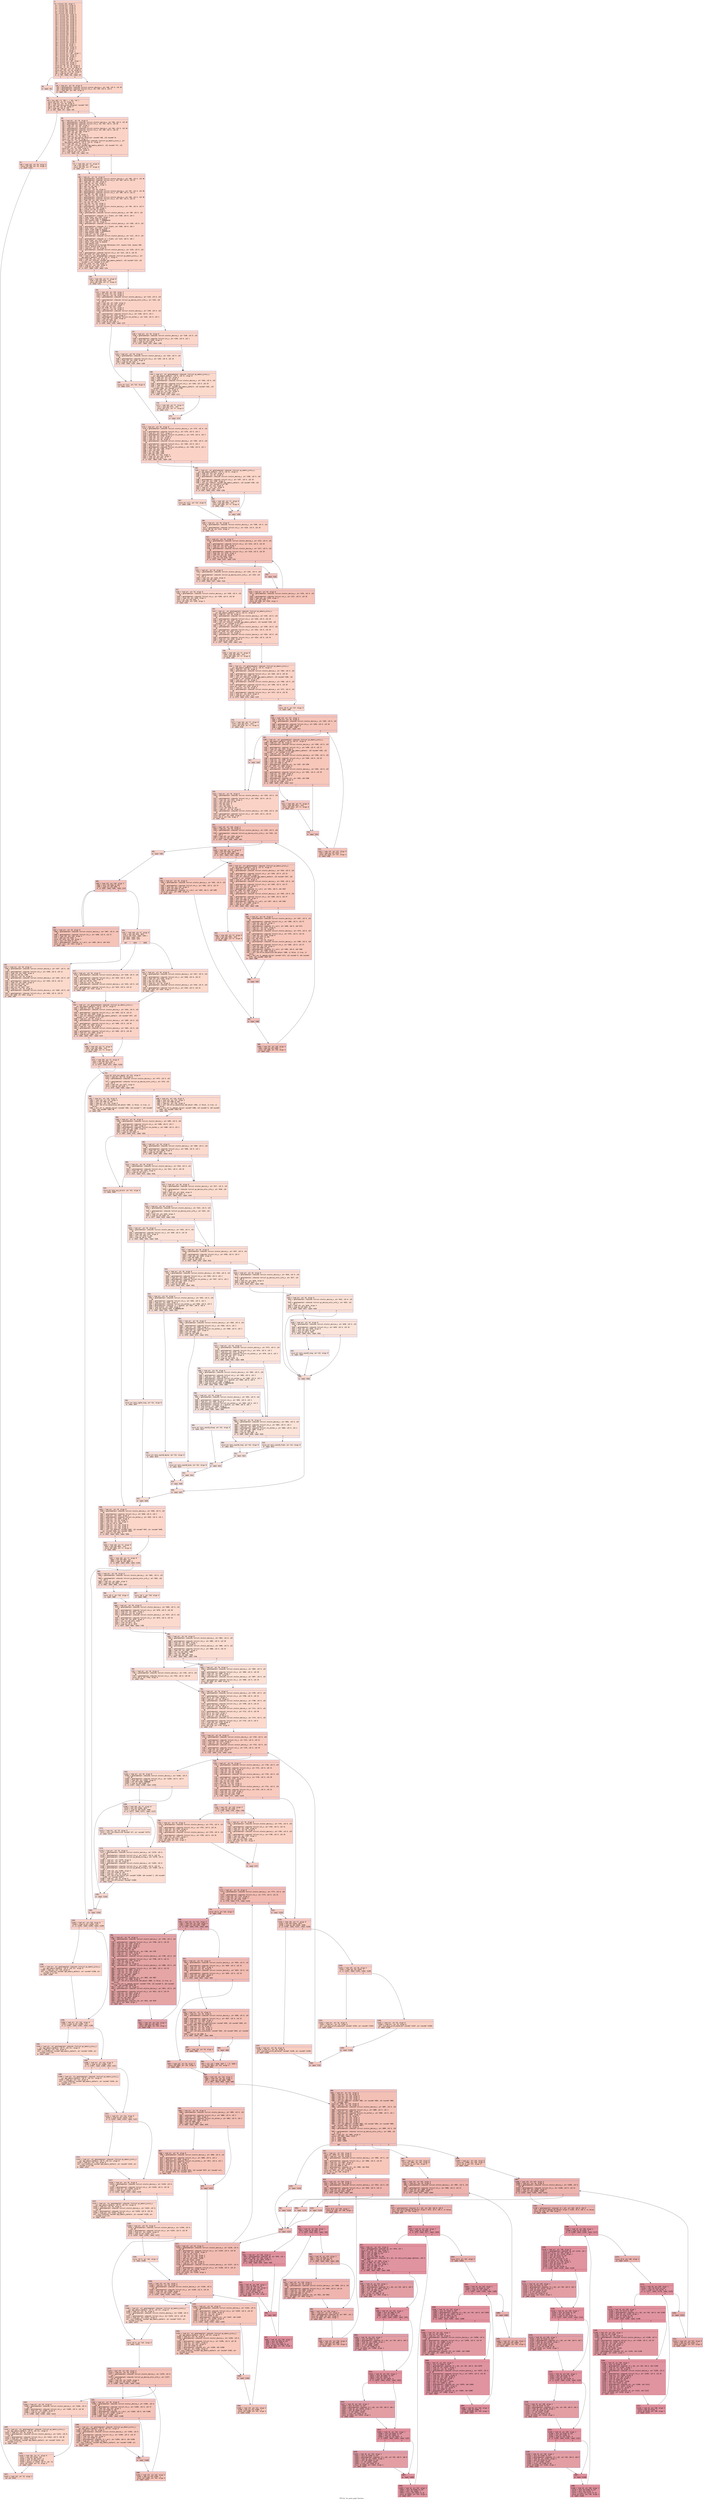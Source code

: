 digraph "CFG for 'stc_print_page' function" {
	label="CFG for 'stc_print_page' function";

	Node0x600001692350 [shape=record,color="#3d50c3ff", style=filled, fillcolor="#f4987a70" fontname="Courier",label="{2:\l|  %3 = alloca i32, align 4\l  %4 = alloca ptr, align 8\l  %5 = alloca ptr, align 8\l  %6 = alloca ptr, align 8\l  %7 = alloca i64, align 8\l  %8 = alloca i32, align 4\l  %9 = alloca i32, align 4\l  %10 = alloca ptr, align 8\l  %11 = alloca i32, align 4\l  %12 = alloca ptr, align 8\l  %13 = alloca i32, align 4\l  %14 = alloca ptr, align 8\l  %15 = alloca i32, align 4\l  %16 = alloca ptr, align 8\l  %17 = alloca i32, align 4\l  %18 = alloca i32, align 4\l  %19 = alloca i32, align 4\l  %20 = alloca i32, align 4\l  %21 = alloca ptr, align 8\l  %22 = alloca i32, align 4\l  %23 = alloca i32, align 4\l  %24 = alloca ptr, align 8\l  %25 = alloca ptr, align 8\l  %26 = alloca ptr, align 8\l  %27 = alloca ptr, align 8\l  %28 = alloca i32, align 4\l  %29 = alloca i8, align 1\l  %30 = alloca i8, align 1\l  %31 = alloca ptr, align 8\l  %32 = alloca i32, align 4\l  %33 = alloca i8, align 1\l  %34 = alloca i8, align 1\l  %35 = alloca [4 x i8], align 1\l  %36 = alloca ptr, align 8\l  %37 = alloca i32, align 4\l  %38 = alloca i8, align 1\l  %39 = alloca i8, align 1\l  %40 = alloca [4 x i8], align 1\l  %41 = alloca i32, align 4\l  %42 = alloca i32, align 4\l  store ptr %0, ptr %4, align 8\l  store ptr %1, ptr %5, align 8\l  %43 = load ptr, ptr %4, align 8\l  store ptr %43, ptr %6, align 8\l  %44 = load ptr, ptr %6, align 8\l  %45 = icmp eq ptr %44, null\l  br i1 %45, label %46, label %47\l|{<s0>T|<s1>F}}"];
	Node0x600001692350:s0 -> Node0x6000016923a0[tooltip="2 -> 46\nProbability 37.50%" ];
	Node0x600001692350:s1 -> Node0x6000016923f0[tooltip="2 -> 47\nProbability 62.50%" ];
	Node0x6000016923a0 [shape=record,color="#3d50c3ff", style=filled, fillcolor="#f5a08170" fontname="Courier",label="{46:\l|  br label %52\l}"];
	Node0x6000016923a0 -> Node0x600001692440[tooltip="46 -> 52\nProbability 100.00%" ];
	Node0x6000016923f0 [shape=record,color="#3d50c3ff", style=filled, fillcolor="#f59c7d70" fontname="Courier",label="{47:\l|  %48 = load ptr, ptr %6, align 8\l  %49 = getelementptr inbounds %struct.stcolor_device_s, ptr %48, i32 0, i32 36\l  %50 = getelementptr inbounds %struct.stc_s, ptr %49, i32 0, i32 0\l  %51 = load i64, ptr %50, align 8\l  br label %52\l}"];
	Node0x6000016923f0 -> Node0x600001692440[tooltip="47 -> 52\nProbability 100.00%" ];
	Node0x600001692440 [shape=record,color="#3d50c3ff", style=filled, fillcolor="#f4987a70" fontname="Courier",label="{52:\l|  %53 = phi i64 [ 0, %46 ], [ %51, %47 ]\l  store i64 %53, ptr %7, align 8\l  %54 = load ptr, ptr %6, align 8\l  %55 = call i32 @stc_print_setup(ptr noundef %54)\l  store i32 %55, ptr %8, align 4\l  %56 = icmp sgt i32 0, %55\l  br i1 %56, label %57, label %59\l|{<s0>T|<s1>F}}"];
	Node0x600001692440:s0 -> Node0x600001692490[tooltip="52 -> 57\nProbability 50.00%" ];
	Node0x600001692440:s1 -> Node0x6000016924e0[tooltip="52 -> 59\nProbability 50.00%" ];
	Node0x600001692490 [shape=record,color="#3d50c3ff", style=filled, fillcolor="#f59c7d70" fontname="Courier",label="{57:\l|  %58 = load i32, ptr %8, align 4\l  store i32 %58, ptr %3, align 4\l  br label %1421\l}"];
	Node0x600001692490 -> Node0x600001696b20[tooltip="57 -> 1421\nProbability 100.00%" ];
	Node0x6000016924e0 [shape=record,color="#3d50c3ff", style=filled, fillcolor="#f59c7d70" fontname="Courier",label="{59:\l|  %60 = load ptr, ptr %6, align 8\l  %61 = getelementptr inbounds %struct.stcolor_device_s, ptr %60, i32 0, i32 36\l  %62 = getelementptr inbounds %struct.stc_s, ptr %61, i32 0, i32 26\l  %63 = load i32, ptr %62, align 4\l  %64 = load ptr, ptr %6, align 8\l  %65 = getelementptr inbounds %struct.stcolor_device_s, ptr %64, i32 0, i32 36\l  %66 = getelementptr inbounds %struct.stc_s, ptr %65, i32 0, i32 24\l  %67 = load i32, ptr %66, align 4\l  %68 = sdiv i32 %63, %67\l  store i32 %68, ptr %8, align 4\l  %69 = load ptr, ptr %6, align 8\l  %70 = call i32 @gx_device_raster(ptr noundef %69, i32 noundef 0)\l  store i32 %70, ptr %9, align 4\l  %71 = load ptr, ptr getelementptr inbounds (%struct.gs_memory_procs_s, ptr\l... @gs_memory_default, i32 0, i32 4), align 8\l  %72 = load i32, ptr %9, align 4\l  %73 = call ptr %71(ptr noundef @gs_memory_default, i32 noundef %72, i32\l... noundef 1, ptr noundef @.str.63)\l  store ptr %73, ptr %10, align 8\l  %74 = load ptr, ptr %10, align 8\l  %75 = icmp eq ptr %74, null\l  br i1 %75, label %76, label %79\l|{<s0>T|<s1>F}}"];
	Node0x6000016924e0:s0 -> Node0x600001692530[tooltip="59 -> 76\nProbability 37.50%" ];
	Node0x6000016924e0:s1 -> Node0x600001692580[tooltip="59 -> 79\nProbability 62.50%" ];
	Node0x600001692530 [shape=record,color="#3d50c3ff", style=filled, fillcolor="#f7a88970" fontname="Courier",label="{76:\l|  %77 = load i64, ptr %7, align 8\l  %78 = and i64 %77, -513\l  store i64 %78, ptr %7, align 8\l  br label %79\l}"];
	Node0x600001692530 -> Node0x600001692580[tooltip="76 -> 79\nProbability 100.00%" ];
	Node0x600001692580 [shape=record,color="#3d50c3ff", style=filled, fillcolor="#f59c7d70" fontname="Courier",label="{79:\l|  %80 = load ptr, ptr %6, align 8\l  %81 = getelementptr inbounds %struct.stcolor_device_s, ptr %80, i32 0, i32 36\l  %82 = getelementptr inbounds %struct.stc_s, ptr %81, i32 0, i32 15\l  %83 = load i32, ptr %82, align 8\l  store i32 %83, ptr %15, align 4\l  %84 = load i32, ptr %15, align 4\l  %85 = add nsw i32 %84, 7\l  %86 = sdiv i32 %85, 8\l  %87 = load ptr, ptr %6, align 8\l  %88 = getelementptr inbounds %struct.stcolor_device_s, ptr %87, i32 0, i32 36\l  %89 = getelementptr inbounds %struct.stc_s, ptr %88, i32 0, i32 21\l  store i32 %86, ptr %89, align 8\l  %90 = load ptr, ptr %6, align 8\l  %91 = getelementptr inbounds %struct.stcolor_device_s, ptr %90, i32 0, i32 36\l  %92 = getelementptr inbounds %struct.stc_s, ptr %91, i32 0, i32 21\l  %93 = load i32, ptr %92, align 8\l  %94 = mul nsw i32 %93, 8\l  store i32 %94, ptr %15, align 4\l  %95 = load ptr, ptr %6, align 8\l  %96 = getelementptr inbounds %struct.stcolor_device_s, ptr %95, i32 0, i32 9\l  %97 = load i32, ptr %96, align 4\l  %98 = sitofp i32 %97 to double\l  %99 = load ptr, ptr %6, align 8\l  %100 = getelementptr inbounds %struct.stcolor_device_s, ptr %99, i32 0, i32\l... 16\l  %101 = getelementptr inbounds [4 x float], ptr %100, i64 0, i64 3\l  %102 = load float, ptr %101, align 4\l  %103 = fpext float %102 to double\l  %104 = fdiv double %103, 7.200000e+01\l  %105 = load ptr, ptr %6, align 8\l  %106 = getelementptr inbounds %struct.stcolor_device_s, ptr %105, i32 0, i32\l... 16\l  %107 = getelementptr inbounds [4 x float], ptr %106, i64 0, i64 1\l  %108 = load float, ptr %107, align 4\l  %109 = fpext float %108 to double\l  %110 = fdiv double %109, 7.200000e+01\l  %111 = fadd double %104, %110\l  %112 = load ptr, ptr %6, align 8\l  %113 = getelementptr inbounds %struct.stcolor_device_s, ptr %112, i32 0, i32\l... 13\l  %114 = getelementptr inbounds [2 x float], ptr %113, i64 0, i64 1\l  %115 = load float, ptr %114, align 4\l  %116 = fpext float %115 to double\l  %117 = fneg double %111\l  %118 = call double @llvm.fmuladd.f64(double %117, double %116, double %98)\l  %119 = fptosi double %118 to i32\l  %120 = load ptr, ptr %6, align 8\l  %121 = getelementptr inbounds %struct.stcolor_device_s, ptr %120, i32 0, i32\l... 36\l  %122 = getelementptr inbounds %struct.stc_s, ptr %121, i32 0, i32 33\l  store i32 %119, ptr %122, align 8\l  %123 = load ptr, ptr getelementptr inbounds (%struct.gs_memory_procs_s, ptr\l... @gs_memory_default, i32 0, i32 4), align 8\l  %124 = load i32, ptr %15, align 4\l  %125 = call ptr %123(ptr noundef @gs_memory_default, i32 noundef %124, i32\l... noundef 1, ptr noundef @.str.64)\l  store ptr %125, ptr %16, align 8\l  %126 = load ptr, ptr %16, align 8\l  %127 = icmp eq ptr %126, null\l  br i1 %127, label %128, label %131\l|{<s0>T|<s1>F}}"];
	Node0x600001692580:s0 -> Node0x6000016925d0[tooltip="79 -> 128\nProbability 37.50%" ];
	Node0x600001692580:s1 -> Node0x600001692620[tooltip="79 -> 131\nProbability 62.50%" ];
	Node0x6000016925d0 [shape=record,color="#3d50c3ff", style=filled, fillcolor="#f7a88970" fontname="Courier",label="{128:\l|  %129 = load i64, ptr %7, align 8\l  %130 = and i64 %129, -513\l  store i64 %130, ptr %7, align 8\l  br label %131\l}"];
	Node0x6000016925d0 -> Node0x600001692620[tooltip="128 -> 131\nProbability 100.00%" ];
	Node0x600001692620 [shape=record,color="#3d50c3ff", style=filled, fillcolor="#f59c7d70" fontname="Courier",label="{131:\l|  %132 = load i32, ptr %15, align 4\l  store i32 %132, ptr %11, align 4\l  %133 = load ptr, ptr %6, align 8\l  %134 = getelementptr inbounds %struct.stcolor_device_s, ptr %133, i32 0, i32\l... 7\l  %135 = getelementptr inbounds %struct.gx_device_color_info_s, ptr %134, i32\l... 0, i32 0\l  %136 = load i32, ptr %135, align 8\l  %137 = load i32, ptr %11, align 4\l  %138 = mul nsw i32 %137, %136\l  store i32 %138, ptr %11, align 4\l  %139 = load ptr, ptr %6, align 8\l  %140 = getelementptr inbounds %struct.stcolor_device_s, ptr %139, i32 0, i32\l... 36\l  %141 = getelementptr inbounds %struct.stc_s, ptr %140, i32 0, i32 2\l  %142 = load ptr, ptr %141, align 8\l  %143 = getelementptr inbounds %struct.stc_dither_s, ptr %142, i32 0, i32 2\l  %144 = load i32, ptr %143, align 8\l  %145 = and i32 %144, 64\l  %146 = icmp ne i32 %145, 0\l  br i1 %146, label %159, label %147\l|{<s0>T|<s1>F}}"];
	Node0x600001692620:s0 -> Node0x600001692710[tooltip="131 -> 159\nProbability 50.00%" ];
	Node0x600001692620:s1 -> Node0x600001692670[tooltip="131 -> 147\nProbability 50.00%" ];
	Node0x600001692670 [shape=record,color="#3d50c3ff", style=filled, fillcolor="#f6a38570" fontname="Courier",label="{147:\l|  %148 = load ptr, ptr %6, align 8\l  %149 = getelementptr inbounds %struct.stcolor_device_s, ptr %148, i32 0, i32\l... 36\l  %150 = getelementptr inbounds %struct.stc_s, ptr %149, i32 0, i32 1\l  %151 = load i32, ptr %150, align 8\l  %152 = icmp eq i32 %151, 8\l  br i1 %152, label %153, label %160\l|{<s0>T|<s1>F}}"];
	Node0x600001692670:s0 -> Node0x6000016926c0[tooltip="147 -> 153\nProbability 50.00%" ];
	Node0x600001692670:s1 -> Node0x600001692760[tooltip="147 -> 160\nProbability 50.00%" ];
	Node0x6000016926c0 [shape=record,color="#3d50c3ff", style=filled, fillcolor="#f7ac8e70" fontname="Courier",label="{153:\l|  %154 = load ptr, ptr %6, align 8\l  %155 = getelementptr inbounds %struct.stcolor_device_s, ptr %154, i32 0, i32\l... 36\l  %156 = getelementptr inbounds %struct.stc_s, ptr %155, i32 0, i32 19\l  %157 = load i32, ptr %156, align 8\l  %158 = icmp eq i32 %157, 1\l  br i1 %158, label %159, label %160\l|{<s0>T|<s1>F}}"];
	Node0x6000016926c0:s0 -> Node0x600001692710[tooltip="153 -> 159\nProbability 50.00%" ];
	Node0x6000016926c0:s1 -> Node0x600001692760[tooltip="153 -> 160\nProbability 50.00%" ];
	Node0x600001692710 [shape=record,color="#3d50c3ff", style=filled, fillcolor="#f6a38570" fontname="Courier",label="{159:\l|  store ptr null, ptr %12, align 8\l  br label %174\l}"];
	Node0x600001692710 -> Node0x600001692850[tooltip="159 -> 174\nProbability 100.00%" ];
	Node0x600001692760 [shape=record,color="#3d50c3ff", style=filled, fillcolor="#f7a88970" fontname="Courier",label="{160:\l|  %161 = load ptr, ptr getelementptr inbounds (%struct.gs_memory_procs_s,\l... ptr @gs_memory_default, i32 0, i32 4), align 8\l  %162 = load i32, ptr %11, align 4\l  %163 = load ptr, ptr %6, align 8\l  %164 = getelementptr inbounds %struct.stcolor_device_s, ptr %163, i32 0, i32\l... 36\l  %165 = getelementptr inbounds %struct.stc_s, ptr %164, i32 0, i32 19\l  %166 = load i32, ptr %165, align 8\l  %167 = call ptr %161(ptr noundef @gs_memory_default, i32 noundef %162, i32\l... noundef %166, ptr noundef @.str.65)\l  store ptr %167, ptr %12, align 8\l  %168 = load ptr, ptr %12, align 8\l  %169 = icmp eq ptr %168, null\l  br i1 %169, label %170, label %173\l|{<s0>T|<s1>F}}"];
	Node0x600001692760:s0 -> Node0x6000016927b0[tooltip="160 -> 170\nProbability 37.50%" ];
	Node0x600001692760:s1 -> Node0x600001692800[tooltip="160 -> 173\nProbability 62.50%" ];
	Node0x6000016927b0 [shape=record,color="#3d50c3ff", style=filled, fillcolor="#f7b39670" fontname="Courier",label="{170:\l|  %171 = load i64, ptr %7, align 8\l  %172 = and i64 %171, -513\l  store i64 %172, ptr %7, align 8\l  br label %173\l}"];
	Node0x6000016927b0 -> Node0x600001692800[tooltip="170 -> 173\nProbability 100.00%" ];
	Node0x600001692800 [shape=record,color="#3d50c3ff", style=filled, fillcolor="#f7a88970" fontname="Courier",label="{173:\l|  br label %174\l}"];
	Node0x600001692800 -> Node0x600001692850[tooltip="173 -> 174\nProbability 100.00%" ];
	Node0x600001692850 [shape=record,color="#3d50c3ff", style=filled, fillcolor="#f59c7d70" fontname="Courier",label="{174:\l|  %175 = load ptr, ptr %6, align 8\l  %176 = getelementptr inbounds %struct.stcolor_device_s, ptr %175, i32 0, i32\l... 36\l  %177 = getelementptr inbounds %struct.stc_s, ptr %176, i32 0, i32 2\l  %178 = load ptr, ptr %177, align 8\l  %179 = getelementptr inbounds %struct.stc_dither_s, ptr %178, i32 0, i32 3\l  %180 = load i32, ptr %179, align 4\l  %181 = load i32, ptr %11, align 4\l  %182 = load ptr, ptr %6, align 8\l  %183 = getelementptr inbounds %struct.stcolor_device_s, ptr %182, i32 0, i32\l... 36\l  %184 = getelementptr inbounds %struct.stc_s, ptr %183, i32 0, i32 2\l  %185 = load ptr, ptr %184, align 8\l  %186 = getelementptr inbounds %struct.stc_dither_s, ptr %185, i32 0, i32 2\l  %187 = load i32, ptr %186, align 8\l  %188 = udiv i32 %187, 256\l  %189 = mul i32 %181, %188\l  %190 = add i32 %180, %189\l  store i32 %190, ptr %13, align 4\l  %191 = load i32, ptr %13, align 4\l  %192 = icmp sgt i32 %191, 0\l  br i1 %192, label %193, label %207\l|{<s0>T|<s1>F}}"];
	Node0x600001692850:s0 -> Node0x6000016928a0[tooltip="174 -> 193\nProbability 62.50%" ];
	Node0x600001692850:s1 -> Node0x600001692990[tooltip="174 -> 207\nProbability 37.50%" ];
	Node0x6000016928a0 [shape=record,color="#3d50c3ff", style=filled, fillcolor="#f6a38570" fontname="Courier",label="{193:\l|  %194 = load ptr, ptr getelementptr inbounds (%struct.gs_memory_procs_s,\l... ptr @gs_memory_default, i32 0, i32 4), align 8\l  %195 = load i32, ptr %13, align 4\l  %196 = load ptr, ptr %6, align 8\l  %197 = getelementptr inbounds %struct.stcolor_device_s, ptr %196, i32 0, i32\l... 36\l  %198 = getelementptr inbounds %struct.stc_s, ptr %197, i32 0, i32 19\l  %199 = load i32, ptr %198, align 8\l  %200 = call ptr %194(ptr noundef @gs_memory_default, i32 noundef %195, i32\l... noundef %199, ptr noundef @.str.66)\l  store ptr %200, ptr %14, align 8\l  %201 = load ptr, ptr %14, align 8\l  %202 = icmp eq ptr %201, null\l  br i1 %202, label %203, label %206\l|{<s0>T|<s1>F}}"];
	Node0x6000016928a0:s0 -> Node0x6000016928f0[tooltip="193 -> 203\nProbability 37.50%" ];
	Node0x6000016928a0:s1 -> Node0x600001692940[tooltip="193 -> 206\nProbability 62.50%" ];
	Node0x6000016928f0 [shape=record,color="#3d50c3ff", style=filled, fillcolor="#f7ac8e70" fontname="Courier",label="{203:\l|  %204 = load i64, ptr %7, align 8\l  %205 = and i64 %204, -513\l  store i64 %205, ptr %7, align 8\l  br label %206\l}"];
	Node0x6000016928f0 -> Node0x600001692940[tooltip="203 -> 206\nProbability 100.00%" ];
	Node0x600001692940 [shape=record,color="#3d50c3ff", style=filled, fillcolor="#f6a38570" fontname="Courier",label="{206:\l|  br label %208\l}"];
	Node0x600001692940 -> Node0x6000016929e0[tooltip="206 -> 208\nProbability 100.00%" ];
	Node0x600001692990 [shape=record,color="#3d50c3ff", style=filled, fillcolor="#f7a88970" fontname="Courier",label="{207:\l|  store ptr null, ptr %14, align 8\l  br label %208\l}"];
	Node0x600001692990 -> Node0x6000016929e0[tooltip="207 -> 208\nProbability 100.00%" ];
	Node0x6000016929e0 [shape=record,color="#3d50c3ff", style=filled, fillcolor="#f59c7d70" fontname="Courier",label="{208:\l|  %209 = load ptr, ptr %6, align 8\l  %210 = getelementptr inbounds %struct.stcolor_device_s, ptr %209, i32 0, i32\l... 36\l  %211 = getelementptr inbounds %struct.stc_s, ptr %210, i32 0, i32 20\l  store i32 16, ptr %211, align 4\l  br label %212\l}"];
	Node0x6000016929e0 -> Node0x600001692a30[tooltip="208 -> 212\nProbability 100.00%" ];
	Node0x600001692a30 [shape=record,color="#3d50c3ff", style=filled, fillcolor="#e8765c70" fontname="Courier",label="{212:\l|  %213 = load ptr, ptr %6, align 8\l  %214 = getelementptr inbounds %struct.stcolor_device_s, ptr %213, i32 0, i32\l... 36\l  %215 = getelementptr inbounds %struct.stc_s, ptr %214, i32 0, i32 20\l  %216 = load i32, ptr %215, align 4\l  %217 = load ptr, ptr %6, align 8\l  %218 = getelementptr inbounds %struct.stcolor_device_s, ptr %217, i32 0, i32\l... 36\l  %219 = getelementptr inbounds %struct.stc_s, ptr %218, i32 0, i32 28\l  %220 = load i32, ptr %219, align 4\l  %221 = load i32, ptr %8, align 4\l  %222 = mul nsw i32 %220, %221\l  %223 = icmp slt i32 %216, %222\l  br i1 %223, label %224, label %231\l|{<s0>T|<s1>F}}"];
	Node0x600001692a30:s0 -> Node0x600001692a80[tooltip="212 -> 224\nProbability 96.88%" ];
	Node0x600001692a30:s1 -> Node0x600001692b20[tooltip="212 -> 231\nProbability 3.12%" ];
	Node0x600001692a80 [shape=record,color="#3d50c3ff", style=filled, fillcolor="#e8765c70" fontname="Courier",label="{224:\l|  br label %225\l}"];
	Node0x600001692a80 -> Node0x600001692ad0[tooltip="224 -> 225\nProbability 100.00%" ];
	Node0x600001692ad0 [shape=record,color="#3d50c3ff", style=filled, fillcolor="#e8765c70" fontname="Courier",label="{225:\l|  %226 = load ptr, ptr %6, align 8\l  %227 = getelementptr inbounds %struct.stcolor_device_s, ptr %226, i32 0, i32\l... 36\l  %228 = getelementptr inbounds %struct.stc_s, ptr %227, i32 0, i32 20\l  %229 = load i32, ptr %228, align 4\l  %230 = shl i32 %229, 1\l  store i32 %230, ptr %228, align 4\l  br label %212\l}"];
	Node0x600001692ad0 -> Node0x600001692a30[tooltip="225 -> 212\nProbability 100.00%" ];
	Node0x600001692b20 [shape=record,color="#3d50c3ff", style=filled, fillcolor="#f59c7d70" fontname="Courier",label="{231:\l|  %232 = load ptr, ptr %6, align 8\l  %233 = getelementptr inbounds %struct.stcolor_device_s, ptr %232, i32 0, i32\l... 7\l  %234 = getelementptr inbounds %struct.gx_device_color_info_s, ptr %233, i32\l... 0, i32 0\l  %235 = load i32, ptr %234, align 8\l  %236 = icmp sgt i32 %235, 1\l  br i1 %236, label %237, label %243\l|{<s0>T|<s1>F}}"];
	Node0x600001692b20:s0 -> Node0x600001692b70[tooltip="231 -> 237\nProbability 50.00%" ];
	Node0x600001692b20:s1 -> Node0x600001692bc0[tooltip="231 -> 243\nProbability 50.00%" ];
	Node0x600001692b70 [shape=record,color="#3d50c3ff", style=filled, fillcolor="#f6a38570" fontname="Courier",label="{237:\l|  %238 = load ptr, ptr %6, align 8\l  %239 = getelementptr inbounds %struct.stcolor_device_s, ptr %238, i32 0, i32\l... 36\l  %240 = getelementptr inbounds %struct.stc_s, ptr %239, i32 0, i32 20\l  %241 = load i32, ptr %240, align 4\l  %242 = mul nsw i32 %241, 4\l  store i32 %242, ptr %240, align 4\l  br label %243\l}"];
	Node0x600001692b70 -> Node0x600001692bc0[tooltip="237 -> 243\nProbability 100.00%" ];
	Node0x600001692bc0 [shape=record,color="#3d50c3ff", style=filled, fillcolor="#f59c7d70" fontname="Courier",label="{243:\l|  %244 = load ptr, ptr getelementptr inbounds (%struct.gs_memory_procs_s,\l... ptr @gs_memory_default, i32 0, i32 4), align 8\l  %245 = load ptr, ptr %6, align 8\l  %246 = getelementptr inbounds %struct.stcolor_device_s, ptr %245, i32 0, i32\l... 36\l  %247 = getelementptr inbounds %struct.stc_s, ptr %246, i32 0, i32 20\l  %248 = load i32, ptr %247, align 4\l  %249 = call ptr %244(ptr noundef @gs_memory_default, i32 noundef %248, i32\l... noundef 4, ptr noundef @.str.67)\l  %250 = load ptr, ptr %6, align 8\l  %251 = getelementptr inbounds %struct.stcolor_device_s, ptr %250, i32 0, i32\l... 36\l  %252 = getelementptr inbounds %struct.stc_s, ptr %251, i32 0, i32 34\l  store ptr %249, ptr %252, align 8\l  %253 = load ptr, ptr %6, align 8\l  %254 = getelementptr inbounds %struct.stcolor_device_s, ptr %253, i32 0, i32\l... 36\l  %255 = getelementptr inbounds %struct.stc_s, ptr %254, i32 0, i32 34\l  %256 = load ptr, ptr %255, align 8\l  %257 = icmp eq ptr %256, null\l  br i1 %257, label %258, label %261\l|{<s0>T|<s1>F}}"];
	Node0x600001692bc0:s0 -> Node0x600001692c10[tooltip="243 -> 258\nProbability 37.50%" ];
	Node0x600001692bc0:s1 -> Node0x600001692c60[tooltip="243 -> 261\nProbability 62.50%" ];
	Node0x600001692c10 [shape=record,color="#3d50c3ff", style=filled, fillcolor="#f7a88970" fontname="Courier",label="{258:\l|  %259 = load i64, ptr %7, align 8\l  %260 = and i64 %259, -513\l  store i64 %260, ptr %7, align 8\l  br label %261\l}"];
	Node0x600001692c10 -> Node0x600001692c60[tooltip="258 -> 261\nProbability 100.00%" ];
	Node0x600001692c60 [shape=record,color="#3d50c3ff", style=filled, fillcolor="#f59c7d70" fontname="Courier",label="{261:\l|  %262 = load ptr, ptr getelementptr inbounds (%struct.gs_memory_procs_s,\l... ptr @gs_memory_default, i32 0, i32 4), align 8\l  %263 = load ptr, ptr %6, align 8\l  %264 = getelementptr inbounds %struct.stcolor_device_s, ptr %263, i32 0, i32\l... 36\l  %265 = getelementptr inbounds %struct.stc_s, ptr %264, i32 0, i32 20\l  %266 = load i32, ptr %265, align 4\l  %267 = call ptr %262(ptr noundef @gs_memory_default, i32 noundef %266, i32\l... noundef 8, ptr noundef @.str.68)\l  %268 = load ptr, ptr %6, align 8\l  %269 = getelementptr inbounds %struct.stcolor_device_s, ptr %268, i32 0, i32\l... 36\l  %270 = getelementptr inbounds %struct.stc_s, ptr %269, i32 0, i32 35\l  store ptr %267, ptr %270, align 8\l  %271 = load ptr, ptr %6, align 8\l  %272 = getelementptr inbounds %struct.stcolor_device_s, ptr %271, i32 0, i32\l... 36\l  %273 = getelementptr inbounds %struct.stc_s, ptr %272, i32 0, i32 35\l  %274 = load ptr, ptr %273, align 8\l  %275 = icmp eq ptr %274, null\l  br i1 %275, label %276, label %279\l|{<s0>T|<s1>F}}"];
	Node0x600001692c60:s0 -> Node0x600001692cb0[tooltip="261 -> 276\nProbability 37.50%" ];
	Node0x600001692c60:s1 -> Node0x600001692d00[tooltip="261 -> 279\nProbability 62.50%" ];
	Node0x600001692cb0 [shape=record,color="#3d50c3ff", style=filled, fillcolor="#f7a88970" fontname="Courier",label="{276:\l|  %277 = load i64, ptr %7, align 8\l  %278 = and i64 %277, -513\l  store i64 %278, ptr %7, align 8\l  br label %318\l}"];
	Node0x600001692cb0 -> Node0x600001692f30[tooltip="276 -> 318\nProbability 100.00%" ];
	Node0x600001692d00 [shape=record,color="#3d50c3ff", style=filled, fillcolor="#f6a38570" fontname="Courier",label="{279:\l|  store i32 0, ptr %17, align 4\l  br label %280\l}"];
	Node0x600001692d00 -> Node0x600001692d50[tooltip="279 -> 280\nProbability 100.00%" ];
	Node0x600001692d50 [shape=record,color="#3d50c3ff", style=filled, fillcolor="#e97a5f70" fontname="Courier",label="{280:\l|  %281 = load i32, ptr %17, align 4\l  %282 = load ptr, ptr %6, align 8\l  %283 = getelementptr inbounds %struct.stcolor_device_s, ptr %282, i32 0, i32\l... 36\l  %284 = getelementptr inbounds %struct.stc_s, ptr %283, i32 0, i32 20\l  %285 = load i32, ptr %284, align 4\l  %286 = icmp slt i32 %281, %285\l  br i1 %286, label %287, label %317\l|{<s0>T|<s1>F}}"];
	Node0x600001692d50:s0 -> Node0x600001692da0[tooltip="280 -> 287\nProbability 96.88%" ];
	Node0x600001692d50:s1 -> Node0x600001692ee0[tooltip="280 -> 317\nProbability 3.12%" ];
	Node0x600001692da0 [shape=record,color="#3d50c3ff", style=filled, fillcolor="#ec7f6370" fontname="Courier",label="{287:\l|  %288 = load ptr, ptr getelementptr inbounds (%struct.gs_memory_procs_s,\l... ptr @gs_memory_default, i32 0, i32 4), align 8\l  %289 = load ptr, ptr %6, align 8\l  %290 = getelementptr inbounds %struct.stcolor_device_s, ptr %289, i32 0, i32\l... 36\l  %291 = getelementptr inbounds %struct.stc_s, ptr %290, i32 0, i32 21\l  %292 = load i32, ptr %291, align 8\l  %293 = call ptr %288(ptr noundef @gs_memory_default, i32 noundef %292, i32\l... noundef 1, ptr noundef @.str.69)\l  %294 = load ptr, ptr %6, align 8\l  %295 = getelementptr inbounds %struct.stcolor_device_s, ptr %294, i32 0, i32\l... 36\l  %296 = getelementptr inbounds %struct.stc_s, ptr %295, i32 0, i32 35\l  %297 = load ptr, ptr %296, align 8\l  %298 = load i32, ptr %17, align 4\l  %299 = sext i32 %298 to i64\l  %300 = getelementptr inbounds ptr, ptr %297, i64 %299\l  store ptr %293, ptr %300, align 8\l  %301 = load ptr, ptr %6, align 8\l  %302 = getelementptr inbounds %struct.stcolor_device_s, ptr %301, i32 0, i32\l... 36\l  %303 = getelementptr inbounds %struct.stc_s, ptr %302, i32 0, i32 35\l  %304 = load ptr, ptr %303, align 8\l  %305 = load i32, ptr %17, align 4\l  %306 = sext i32 %305 to i64\l  %307 = getelementptr inbounds ptr, ptr %304, i64 %306\l  %308 = load ptr, ptr %307, align 8\l  %309 = icmp eq ptr %308, null\l  br i1 %309, label %310, label %313\l|{<s0>T|<s1>F}}"];
	Node0x600001692da0:s0 -> Node0x600001692df0[tooltip="287 -> 310\nProbability 37.50%" ];
	Node0x600001692da0:s1 -> Node0x600001692e40[tooltip="287 -> 313\nProbability 62.50%" ];
	Node0x600001692df0 [shape=record,color="#3d50c3ff", style=filled, fillcolor="#ef886b70" fontname="Courier",label="{310:\l|  %311 = load i64, ptr %7, align 8\l  %312 = and i64 %311, -513\l  store i64 %312, ptr %7, align 8\l  br label %313\l}"];
	Node0x600001692df0 -> Node0x600001692e40[tooltip="310 -> 313\nProbability 100.00%" ];
	Node0x600001692e40 [shape=record,color="#3d50c3ff", style=filled, fillcolor="#ec7f6370" fontname="Courier",label="{313:\l|  br label %314\l}"];
	Node0x600001692e40 -> Node0x600001692e90[tooltip="313 -> 314\nProbability 100.00%" ];
	Node0x600001692e90 [shape=record,color="#3d50c3ff", style=filled, fillcolor="#ec7f6370" fontname="Courier",label="{314:\l|  %315 = load i32, ptr %17, align 4\l  %316 = add nsw i32 %315, 1\l  store i32 %316, ptr %17, align 4\l  br label %280\l}"];
	Node0x600001692e90 -> Node0x600001692d50[tooltip="314 -> 280\nProbability 100.00%" ];
	Node0x600001692ee0 [shape=record,color="#3d50c3ff", style=filled, fillcolor="#f6a38570" fontname="Courier",label="{317:\l|  br label %318\l}"];
	Node0x600001692ee0 -> Node0x600001692f30[tooltip="317 -> 318\nProbability 100.00%" ];
	Node0x600001692f30 [shape=record,color="#3d50c3ff", style=filled, fillcolor="#f59c7d70" fontname="Courier",label="{318:\l|  %319 = load ptr, ptr %6, align 8\l  %320 = getelementptr inbounds %struct.stcolor_device_s, ptr %319, i32 0, i32\l... 36\l  %321 = getelementptr inbounds %struct.stc_s, ptr %320, i32 0, i32 21\l  %322 = load i32, ptr %321, align 8\l  %323 = sext i32 %322 to i64\l  %324 = add i64 %323, 8\l  %325 = sub i64 %324, 1\l  %326 = udiv i64 %325, 4\l  %327 = trunc i64 %326 to i32\l  %328 = load ptr, ptr %6, align 8\l  %329 = getelementptr inbounds %struct.stcolor_device_s, ptr %328, i32 0, i32\l... 36\l  %330 = getelementptr inbounds %struct.stc_s, ptr %329, i32 0, i32 23\l  store i32 %327, ptr %330, align 8\l  store i32 0, ptr %18, align 4\l  br label %331\l}"];
	Node0x600001692f30 -> Node0x600001692f80[tooltip="318 -> 331\nProbability 100.00%" ];
	Node0x600001692f80 [shape=record,color="#3d50c3ff", style=filled, fillcolor="#e8765c70" fontname="Courier",label="{331:\l|  %332 = load i32, ptr %18, align 4\l  %333 = load ptr, ptr %6, align 8\l  %334 = getelementptr inbounds %struct.stcolor_device_s, ptr %333, i32 0, i32\l... 7\l  %335 = getelementptr inbounds %struct.gx_device_color_info_s, ptr %334, i32\l... 0, i32 0\l  %336 = load i32, ptr %335, align 8\l  %337 = icmp slt i32 %332, %336\l  br i1 %337, label %338, label %401\l|{<s0>T|<s1>F}}"];
	Node0x600001692f80:s0 -> Node0x600001692fd0[tooltip="331 -> 338\nProbability 96.88%" ];
	Node0x600001692f80:s1 -> Node0x600001693250[tooltip="331 -> 401\nProbability 3.12%" ];
	Node0x600001692fd0 [shape=record,color="#3d50c3ff", style=filled, fillcolor="#e8765c70" fontname="Courier",label="{338:\l|  %339 = load i64, ptr %7, align 8\l  %340 = and i64 %339, 3072\l  %341 = icmp eq i64 %340, 2048\l  br i1 %341, label %342, label %390\l|{<s0>T|<s1>F}}"];
	Node0x600001692fd0:s0 -> Node0x600001693020[tooltip="338 -> 342\nProbability 50.00%" ];
	Node0x600001692fd0:s1 -> Node0x600001693160[tooltip="338 -> 390\nProbability 50.00%" ];
	Node0x600001693020 [shape=record,color="#3d50c3ff", style=filled, fillcolor="#ec7f6370" fontname="Courier",label="{342:\l|  %343 = load ptr, ptr getelementptr inbounds (%struct.gs_memory_procs_s,\l... ptr @gs_memory_default, i32 0, i32 4), align 8\l  %344 = load ptr, ptr %6, align 8\l  %345 = getelementptr inbounds %struct.stcolor_device_s, ptr %344, i32 0, i32\l... 36\l  %346 = getelementptr inbounds %struct.stc_s, ptr %345, i32 0, i32 23\l  %347 = load i32, ptr %346, align 8\l  %348 = call ptr %343(ptr noundef @gs_memory_default, i32 noundef %347, i32\l... noundef 4, ptr noundef @.str.70)\l  %349 = load ptr, ptr %6, align 8\l  %350 = getelementptr inbounds %struct.stcolor_device_s, ptr %349, i32 0, i32\l... 36\l  %351 = getelementptr inbounds %struct.stc_s, ptr %350, i32 0, i32 37\l  %352 = load i32, ptr %18, align 4\l  %353 = sext i32 %352 to i64\l  %354 = getelementptr inbounds [4 x ptr], ptr %351, i64 0, i64 %353\l  store ptr %348, ptr %354, align 8\l  %355 = load ptr, ptr %6, align 8\l  %356 = getelementptr inbounds %struct.stcolor_device_s, ptr %355, i32 0, i32\l... 36\l  %357 = getelementptr inbounds %struct.stc_s, ptr %356, i32 0, i32 37\l  %358 = load i32, ptr %18, align 4\l  %359 = sext i32 %358 to i64\l  %360 = getelementptr inbounds [4 x ptr], ptr %357, i64 0, i64 %359\l  %361 = load ptr, ptr %360, align 8\l  %362 = icmp eq ptr %361, null\l  br i1 %362, label %363, label %366\l|{<s0>T|<s1>F}}"];
	Node0x600001693020:s0 -> Node0x600001693070[tooltip="342 -> 363\nProbability 37.50%" ];
	Node0x600001693020:s1 -> Node0x6000016930c0[tooltip="342 -> 366\nProbability 62.50%" ];
	Node0x600001693070 [shape=record,color="#3d50c3ff", style=filled, fillcolor="#f08b6e70" fontname="Courier",label="{363:\l|  %364 = load i64, ptr %7, align 8\l  %365 = and i64 %364, -513\l  store i64 %365, ptr %7, align 8\l  br label %389\l}"];
	Node0x600001693070 -> Node0x600001693110[tooltip="363 -> 389\nProbability 100.00%" ];
	Node0x6000016930c0 [shape=record,color="#3d50c3ff", style=filled, fillcolor="#ed836670" fontname="Courier",label="{366:\l|  %367 = load ptr, ptr %6, align 8\l  %368 = getelementptr inbounds %struct.stcolor_device_s, ptr %367, i32 0, i32\l... 36\l  %369 = getelementptr inbounds %struct.stc_s, ptr %368, i32 0, i32 37\l  %370 = load i32, ptr %18, align 4\l  %371 = sext i32 %370 to i64\l  %372 = getelementptr inbounds [4 x ptr], ptr %369, i64 0, i64 %371\l  %373 = load ptr, ptr %372, align 8\l  %374 = load ptr, ptr %6, align 8\l  %375 = getelementptr inbounds %struct.stcolor_device_s, ptr %374, i32 0, i32\l... 36\l  %376 = getelementptr inbounds %struct.stc_s, ptr %375, i32 0, i32 23\l  %377 = load i32, ptr %376, align 8\l  %378 = sext i32 %377 to i64\l  %379 = mul i64 %378, 4\l  %380 = load ptr, ptr %6, align 8\l  %381 = getelementptr inbounds %struct.stcolor_device_s, ptr %380, i32 0, i32\l... 36\l  %382 = getelementptr inbounds %struct.stc_s, ptr %381, i32 0, i32 37\l  %383 = load i32, ptr %18, align 4\l  %384 = sext i32 %383 to i64\l  %385 = getelementptr inbounds [4 x ptr], ptr %382, i64 0, i64 %384\l  %386 = load ptr, ptr %385, align 8\l  %387 = call i64 @llvm.objectsize.i64.p0(ptr %386, i1 false, i1 true, i1\l... false)\l  %388 = call ptr @__memset_chk(ptr noundef %373, i32 noundef 0, i64 noundef\l... %379, i64 noundef %387) #6\l  br label %389\l}"];
	Node0x6000016930c0 -> Node0x600001693110[tooltip="366 -> 389\nProbability 100.00%" ];
	Node0x600001693110 [shape=record,color="#3d50c3ff", style=filled, fillcolor="#ec7f6370" fontname="Courier",label="{389:\l|  br label %397\l}"];
	Node0x600001693110 -> Node0x6000016931b0[tooltip="389 -> 397\nProbability 100.00%" ];
	Node0x600001693160 [shape=record,color="#3d50c3ff", style=filled, fillcolor="#ec7f6370" fontname="Courier",label="{390:\l|  %391 = load ptr, ptr %6, align 8\l  %392 = getelementptr inbounds %struct.stcolor_device_s, ptr %391, i32 0, i32\l... 36\l  %393 = getelementptr inbounds %struct.stc_s, ptr %392, i32 0, i32 37\l  %394 = load i32, ptr %18, align 4\l  %395 = sext i32 %394 to i64\l  %396 = getelementptr inbounds [4 x ptr], ptr %393, i64 0, i64 %395\l  store ptr null, ptr %396, align 8\l  br label %397\l}"];
	Node0x600001693160 -> Node0x6000016931b0[tooltip="390 -> 397\nProbability 100.00%" ];
	Node0x6000016931b0 [shape=record,color="#3d50c3ff", style=filled, fillcolor="#e8765c70" fontname="Courier",label="{397:\l|  br label %398\l}"];
	Node0x6000016931b0 -> Node0x600001693200[tooltip="397 -> 398\nProbability 100.00%" ];
	Node0x600001693200 [shape=record,color="#3d50c3ff", style=filled, fillcolor="#e8765c70" fontname="Courier",label="{398:\l|  %399 = load i32, ptr %18, align 4\l  %400 = add nsw i32 %399, 1\l  store i32 %400, ptr %18, align 4\l  br label %331\l}"];
	Node0x600001693200 -> Node0x600001692f80[tooltip="398 -> 331\nProbability 100.00%" ];
	Node0x600001693250 [shape=record,color="#3d50c3ff", style=filled, fillcolor="#f59c7d70" fontname="Courier",label="{401:\l|  br label %402\l}"];
	Node0x600001693250 -> Node0x6000016932a0[tooltip="401 -> 402\nProbability 100.00%" ];
	Node0x6000016932a0 [shape=record,color="#3d50c3ff", style=filled, fillcolor="#e8765c70" fontname="Courier",label="{402:\l|  %403 = load i32, ptr %18, align 4\l  %404 = sext i32 %403 to i64\l  %405 = icmp ult i64 %404, 4\l  br i1 %405, label %406, label %414\l|{<s0>T|<s1>F}}"];
	Node0x6000016932a0:s0 -> Node0x6000016932f0[tooltip="402 -> 406\nProbability 96.88%" ];
	Node0x6000016932a0:s1 -> Node0x600001693340[tooltip="402 -> 414\nProbability 3.12%" ];
	Node0x6000016932f0 [shape=record,color="#3d50c3ff", style=filled, fillcolor="#e8765c70" fontname="Courier",label="{406:\l|  %407 = load ptr, ptr %6, align 8\l  %408 = getelementptr inbounds %struct.stcolor_device_s, ptr %407, i32 0, i32\l... 36\l  %409 = getelementptr inbounds %struct.stc_s, ptr %408, i32 0, i32 37\l  %410 = load i32, ptr %18, align 4\l  %411 = add nsw i32 %410, 1\l  store i32 %411, ptr %18, align 4\l  %412 = sext i32 %410 to i64\l  %413 = getelementptr inbounds [4 x ptr], ptr %409, i64 0, i64 %412\l  store ptr null, ptr %413, align 8\l  br label %402\l}"];
	Node0x6000016932f0 -> Node0x6000016932a0[tooltip="406 -> 402\nProbability 100.00%" ];
	Node0x600001693340 [shape=record,color="#3d50c3ff", style=filled, fillcolor="#f59c7d70" fontname="Courier",label="{414:\l|  %415 = load i64, ptr %7, align 8\l  %416 = and i64 %415, 3072\l  switch i64 %416, label %436 [\l    i64 1024, label %417\l    i64 2048, label %426\l  ]\l|{<s0>def|<s1>1024|<s2>2048}}"];
	Node0x600001693340:s0 -> Node0x600001693430[tooltip="414 -> 436\nProbability 33.33%" ];
	Node0x600001693340:s1 -> Node0x600001693390[tooltip="414 -> 417\nProbability 33.33%" ];
	Node0x600001693340:s2 -> Node0x6000016933e0[tooltip="414 -> 426\nProbability 33.33%" ];
	Node0x600001693390 [shape=record,color="#3d50c3ff", style=filled, fillcolor="#f7a88970" fontname="Courier",label="{417:\l|  %418 = load ptr, ptr %6, align 8\l  %419 = getelementptr inbounds %struct.stcolor_device_s, ptr %418, i32 0, i32\l... 36\l  %420 = getelementptr inbounds %struct.stc_s, ptr %419, i32 0, i32 21\l  %421 = load i32, ptr %420, align 8\l  %422 = add nsw i32 64, %421\l  %423 = load ptr, ptr %6, align 8\l  %424 = getelementptr inbounds %struct.stcolor_device_s, ptr %423, i32 0, i32\l... 36\l  %425 = getelementptr inbounds %struct.stc_s, ptr %424, i32 0, i32 22\l  store i32 %422, ptr %425, align 4\l  br label %452\l}"];
	Node0x600001693390 -> Node0x600001693480[tooltip="417 -> 452\nProbability 100.00%" ];
	Node0x6000016933e0 [shape=record,color="#3d50c3ff", style=filled, fillcolor="#f7a88970" fontname="Courier",label="{426:\l|  %427 = load ptr, ptr %6, align 8\l  %428 = getelementptr inbounds %struct.stcolor_device_s, ptr %427, i32 0, i32\l... 36\l  %429 = getelementptr inbounds %struct.stc_s, ptr %428, i32 0, i32 21\l  %430 = load i32, ptr %429, align 8\l  %431 = mul nsw i32 2, %430\l  %432 = add nsw i32 64, %431\l  %433 = load ptr, ptr %6, align 8\l  %434 = getelementptr inbounds %struct.stcolor_device_s, ptr %433, i32 0, i32\l... 36\l  %435 = getelementptr inbounds %struct.stc_s, ptr %434, i32 0, i32 22\l  store i32 %432, ptr %435, align 4\l  br label %452\l}"];
	Node0x6000016933e0 -> Node0x600001693480[tooltip="426 -> 452\nProbability 100.00%" ];
	Node0x600001693430 [shape=record,color="#3d50c3ff", style=filled, fillcolor="#f7a88970" fontname="Courier",label="{436:\l|  %437 = load ptr, ptr %6, align 8\l  %438 = getelementptr inbounds %struct.stcolor_device_s, ptr %437, i32 0, i32\l... 36\l  %439 = getelementptr inbounds %struct.stc_s, ptr %438, i32 0, i32 21\l  %440 = load i32, ptr %439, align 8\l  %441 = add nsw i32 64, %440\l  %442 = load ptr, ptr %6, align 8\l  %443 = getelementptr inbounds %struct.stcolor_device_s, ptr %442, i32 0, i32\l... 36\l  %444 = getelementptr inbounds %struct.stc_s, ptr %443, i32 0, i32 21\l  %445 = load i32, ptr %444, align 8\l  %446 = add nsw i32 %445, 127\l  %447 = sdiv i32 %446, 128\l  %448 = add nsw i32 %441, %447\l  %449 = load ptr, ptr %6, align 8\l  %450 = getelementptr inbounds %struct.stcolor_device_s, ptr %449, i32 0, i32\l... 36\l  %451 = getelementptr inbounds %struct.stc_s, ptr %450, i32 0, i32 22\l  store i32 %448, ptr %451, align 4\l  br label %452\l}"];
	Node0x600001693430 -> Node0x600001693480[tooltip="436 -> 452\nProbability 100.00%" ];
	Node0x600001693480 [shape=record,color="#3d50c3ff", style=filled, fillcolor="#f59c7d70" fontname="Courier",label="{452:\l|  %453 = load ptr, ptr getelementptr inbounds (%struct.gs_memory_procs_s,\l... ptr @gs_memory_default, i32 0, i32 4), align 8\l  %454 = load ptr, ptr %6, align 8\l  %455 = getelementptr inbounds %struct.stcolor_device_s, ptr %454, i32 0, i32\l... 36\l  %456 = getelementptr inbounds %struct.stc_s, ptr %455, i32 0, i32 22\l  %457 = load i32, ptr %456, align 4\l  %458 = call ptr %453(ptr noundef @gs_memory_default, i32 noundef %457, i32\l... noundef 1, ptr noundef @.str.71)\l  %459 = load ptr, ptr %6, align 8\l  %460 = getelementptr inbounds %struct.stcolor_device_s, ptr %459, i32 0, i32\l... 36\l  %461 = getelementptr inbounds %struct.stc_s, ptr %460, i32 0, i32 36\l  store ptr %458, ptr %461, align 8\l  %462 = load ptr, ptr %6, align 8\l  %463 = getelementptr inbounds %struct.stcolor_device_s, ptr %462, i32 0, i32\l... 36\l  %464 = getelementptr inbounds %struct.stc_s, ptr %463, i32 0, i32 36\l  %465 = load ptr, ptr %464, align 8\l  %466 = icmp eq ptr %465, null\l  br i1 %466, label %467, label %470\l|{<s0>T|<s1>F}}"];
	Node0x600001693480:s0 -> Node0x6000016934d0[tooltip="452 -> 467\nProbability 37.50%" ];
	Node0x600001693480:s1 -> Node0x600001693520[tooltip="452 -> 470\nProbability 62.50%" ];
	Node0x6000016934d0 [shape=record,color="#3d50c3ff", style=filled, fillcolor="#f7a88970" fontname="Courier",label="{467:\l|  %468 = load i64, ptr %7, align 8\l  %469 = and i64 %468, -513\l  store i64 %469, ptr %7, align 8\l  br label %470\l}"];
	Node0x6000016934d0 -> Node0x600001693520[tooltip="467 -> 470\nProbability 100.00%" ];
	Node0x600001693520 [shape=record,color="#3d50c3ff", style=filled, fillcolor="#f59c7d70" fontname="Courier",label="{470:\l|  %471 = load i64, ptr %7, align 8\l  %472 = and i64 %471, 512\l  %473 = icmp ne i64 %472, 0\l  br i1 %473, label %474, label %1293\l|{<s0>T|<s1>F}}"];
	Node0x600001693520:s0 -> Node0x600001693570[tooltip="470 -> 474\nProbability 50.00%" ];
	Node0x600001693520:s1 -> Node0x6000016962b0[tooltip="470 -> 1293\nProbability 50.00%" ];
	Node0x600001693570 [shape=record,color="#3d50c3ff", style=filled, fillcolor="#f6a38570" fontname="Courier",label="{474:\l|  store ptr @stc_any_depth, ptr %21, align 8\l  %475 = load ptr, ptr %6, align 8\l  %476 = getelementptr inbounds %struct.stcolor_device_s, ptr %475, i32 0, i32\l... 7\l  %477 = getelementptr inbounds %struct.gx_device_color_info_s, ptr %476, i32\l... 0, i32 0\l  %478 = load i32, ptr %477, align 8\l  %479 = icmp eq i32 %478, 3\l  br i1 %479, label %480, label %487\l|{<s0>T|<s1>F}}"];
	Node0x600001693570:s0 -> Node0x6000016935c0[tooltip="474 -> 480\nProbability 50.00%" ];
	Node0x600001693570:s1 -> Node0x600001693610[tooltip="474 -> 487\nProbability 50.00%" ];
	Node0x6000016935c0 [shape=record,color="#3d50c3ff", style=filled, fillcolor="#f7ac8e70" fontname="Courier",label="{480:\l|  %481 = load ptr, ptr %16, align 8\l  %482 = load i32, ptr %15, align 4\l  %483 = sext i32 %482 to i64\l  %484 = load ptr, ptr %16, align 8\l  %485 = call i64 @llvm.objectsize.i64.p0(ptr %484, i1 false, i1 true, i1\l... false)\l  %486 = call ptr @__memset_chk(ptr noundef %481, i32 noundef 7, i64 noundef\l... %483, i64 noundef %485) #6\l  br label %494\l}"];
	Node0x6000016935c0 -> Node0x600001693660[tooltip="480 -> 494\nProbability 100.00%" ];
	Node0x600001693610 [shape=record,color="#3d50c3ff", style=filled, fillcolor="#f7ac8e70" fontname="Courier",label="{487:\l|  %488 = load ptr, ptr %16, align 8\l  %489 = load i32, ptr %15, align 4\l  %490 = sext i32 %489 to i64\l  %491 = load ptr, ptr %16, align 8\l  %492 = call i64 @llvm.objectsize.i64.p0(ptr %491, i1 false, i1 true, i1\l... false)\l  %493 = call ptr @__memset_chk(ptr noundef %488, i32 noundef 0, i64 noundef\l... %490, i64 noundef %492) #6\l  br label %494\l}"];
	Node0x600001693610 -> Node0x600001693660[tooltip="487 -> 494\nProbability 100.00%" ];
	Node0x600001693660 [shape=record,color="#3d50c3ff", style=filled, fillcolor="#f6a38570" fontname="Courier",label="{494:\l|  %495 = load ptr, ptr %6, align 8\l  %496 = getelementptr inbounds %struct.stcolor_device_s, ptr %495, i32 0, i32\l... 36\l  %497 = getelementptr inbounds %struct.stc_s, ptr %496, i32 0, i32 2\l  %498 = load ptr, ptr %497, align 8\l  %499 = getelementptr inbounds %struct.stc_dither_s, ptr %498, i32 0, i32 2\l  %500 = load i32, ptr %499, align 8\l  %501 = and i32 %500, 64\l  %502 = icmp ne i32 %501, 0\l  br i1 %502, label %515, label %503\l|{<s0>T|<s1>F}}"];
	Node0x600001693660:s0 -> Node0x600001693750[tooltip="494 -> 515\nProbability 50.00%" ];
	Node0x600001693660:s1 -> Node0x6000016936b0[tooltip="494 -> 503\nProbability 50.00%" ];
	Node0x6000016936b0 [shape=record,color="#3d50c3ff", style=filled, fillcolor="#f7ac8e70" fontname="Courier",label="{503:\l|  %504 = load ptr, ptr %6, align 8\l  %505 = getelementptr inbounds %struct.stcolor_device_s, ptr %504, i32 0, i32\l... 36\l  %506 = getelementptr inbounds %struct.stc_s, ptr %505, i32 0, i32 1\l  %507 = load i32, ptr %506, align 8\l  %508 = icmp eq i32 %507, 8\l  br i1 %508, label %509, label %516\l|{<s0>T|<s1>F}}"];
	Node0x6000016936b0:s0 -> Node0x600001693700[tooltip="503 -> 509\nProbability 50.00%" ];
	Node0x6000016936b0:s1 -> Node0x6000016937a0[tooltip="503 -> 516\nProbability 50.00%" ];
	Node0x600001693700 [shape=record,color="#3d50c3ff", style=filled, fillcolor="#f7b39670" fontname="Courier",label="{509:\l|  %510 = load ptr, ptr %6, align 8\l  %511 = getelementptr inbounds %struct.stcolor_device_s, ptr %510, i32 0, i32\l... 36\l  %512 = getelementptr inbounds %struct.stc_s, ptr %511, i32 0, i32 19\l  %513 = load i32, ptr %512, align 8\l  %514 = icmp eq i32 %513, 1\l  br i1 %514, label %515, label %516\l|{<s0>T|<s1>F}}"];
	Node0x600001693700:s0 -> Node0x600001693750[tooltip="509 -> 515\nProbability 50.00%" ];
	Node0x600001693700:s1 -> Node0x6000016937a0[tooltip="509 -> 516\nProbability 50.00%" ];
	Node0x600001693750 [shape=record,color="#3d50c3ff", style=filled, fillcolor="#f7a88970" fontname="Courier",label="{515:\l|  store ptr @stc_any_direct, ptr %21, align 8\l  br label %638\l}"];
	Node0x600001693750 -> Node0x6000016940a0[tooltip="515 -> 638\nProbability 100.00%" ];
	Node0x6000016937a0 [shape=record,color="#3d50c3ff", style=filled, fillcolor="#f7af9170" fontname="Courier",label="{516:\l|  %517 = load ptr, ptr %6, align 8\l  %518 = getelementptr inbounds %struct.stcolor_device_s, ptr %517, i32 0, i32\l... 7\l  %519 = getelementptr inbounds %struct.gx_device_color_info_s, ptr %518, i32\l... 0, i32 0\l  %520 = load i32, ptr %519, align 8\l  %521 = icmp eq i32 %520, 3\l  br i1 %521, label %522, label %536\l|{<s0>T|<s1>F}}"];
	Node0x6000016937a0:s0 -> Node0x6000016937f0[tooltip="516 -> 522\nProbability 50.00%" ];
	Node0x6000016937a0:s1 -> Node0x6000016938e0[tooltip="516 -> 536\nProbability 50.00%" ];
	Node0x6000016937f0 [shape=record,color="#3d50c3ff", style=filled, fillcolor="#f7b59970" fontname="Courier",label="{522:\l|  %523 = load ptr, ptr %6, align 8\l  %524 = getelementptr inbounds %struct.stcolor_device_s, ptr %523, i32 0, i32\l... 7\l  %525 = getelementptr inbounds %struct.gx_device_color_info_s, ptr %524, i32\l... 0, i32 1\l  %526 = load i32, ptr %525, align 4\l  %527 = icmp eq i32 %526, 24\l  br i1 %527, label %528, label %536\l|{<s0>T|<s1>F}}"];
	Node0x6000016937f0:s0 -> Node0x600001693840[tooltip="522 -> 528\nProbability 50.00%" ];
	Node0x6000016937f0:s1 -> Node0x6000016938e0[tooltip="522 -> 536\nProbability 50.00%" ];
	Node0x600001693840 [shape=record,color="#3d50c3ff", style=filled, fillcolor="#f7bca170" fontname="Courier",label="{528:\l|  %529 = load ptr, ptr %6, align 8\l  %530 = getelementptr inbounds %struct.stcolor_device_s, ptr %529, i32 0, i32\l... 36\l  %531 = getelementptr inbounds %struct.stc_s, ptr %530, i32 0, i32 19\l  %532 = load i32, ptr %531, align 8\l  %533 = sext i32 %532 to i64\l  %534 = icmp eq i64 8, %533\l  br i1 %534, label %535, label %536\l|{<s0>T|<s1>F}}"];
	Node0x600001693840:s0 -> Node0x600001693890[tooltip="528 -> 535\nProbability 50.00%" ];
	Node0x600001693840:s1 -> Node0x6000016938e0[tooltip="528 -> 536\nProbability 50.00%" ];
	Node0x600001693890 [shape=record,color="#3d50c3ff", style=filled, fillcolor="#f6bfa670" fontname="Courier",label="{535:\l|  store ptr @stc_rgb24_long, ptr %21, align 8\l  br label %637\l}"];
	Node0x600001693890 -> Node0x600001694050[tooltip="535 -> 637\nProbability 100.00%" ];
	Node0x6000016938e0 [shape=record,color="#3d50c3ff", style=filled, fillcolor="#f7af9170" fontname="Courier",label="{536:\l|  %537 = load ptr, ptr %6, align 8\l  %538 = getelementptr inbounds %struct.stcolor_device_s, ptr %537, i32 0, i32\l... 36\l  %539 = getelementptr inbounds %struct.stc_s, ptr %538, i32 0, i32 0\l  %540 = load i64, ptr %539, align 8\l  %541 = and i64 %540, 32\l  %542 = icmp ne i64 %541, 0\l  br i1 %542, label %543, label %615\l|{<s0>T|<s1>F}}"];
	Node0x6000016938e0:s0 -> Node0x600001693930[tooltip="536 -> 543\nProbability 50.00%" ];
	Node0x6000016938e0:s1 -> Node0x600001693e30[tooltip="536 -> 615\nProbability 50.00%" ];
	Node0x600001693930 [shape=record,color="#3d50c3ff", style=filled, fillcolor="#f7b59970" fontname="Courier",label="{543:\l|  %544 = load ptr, ptr %6, align 8\l  %545 = getelementptr inbounds %struct.stcolor_device_s, ptr %544, i32 0, i32\l... 36\l  %546 = getelementptr inbounds %struct.stc_s, ptr %545, i32 0, i32 2\l  %547 = load ptr, ptr %546, align 8\l  %548 = getelementptr inbounds %struct.stc_dither_s, ptr %547, i32 0, i32 2\l  %549 = load i32, ptr %548, align 8\l  %550 = and i32 %549, 24\l  %551 = icmp eq i32 %550, 8\l  br i1 %551, label %552, label %562\l|{<s0>T|<s1>F}}"];
	Node0x600001693930:s0 -> Node0x600001693980[tooltip="543 -> 552\nProbability 50.00%" ];
	Node0x600001693930:s1 -> Node0x600001693a20[tooltip="543 -> 562\nProbability 50.00%" ];
	Node0x600001693980 [shape=record,color="#3d50c3ff", style=filled, fillcolor="#f7bca170" fontname="Courier",label="{552:\l|  %553 = load ptr, ptr %6, align 8\l  %554 = getelementptr inbounds %struct.stcolor_device_s, ptr %553, i32 0, i32\l... 36\l  %555 = getelementptr inbounds %struct.stc_s, ptr %554, i32 0, i32 2\l  %556 = load ptr, ptr %555, align 8\l  %557 = getelementptr inbounds %struct.stc_dither_s, ptr %556, i32 0, i32 4\l  %558 = getelementptr inbounds [2 x double], ptr %557, i64 0, i64 0\l  %559 = load double, ptr %558, align 8\l  %560 = fcmp oeq double %559, 0.000000e+00\l  br i1 %560, label %561, label %562\l|{<s0>T|<s1>F}}"];
	Node0x600001693980:s0 -> Node0x6000016939d0[tooltip="552 -> 561\nProbability 62.50%" ];
	Node0x600001693980:s1 -> Node0x600001693a20[tooltip="552 -> 562\nProbability 37.50%" ];
	Node0x6000016939d0 [shape=record,color="#3d50c3ff", style=filled, fillcolor="#f6bfa670" fontname="Courier",label="{561:\l|  store ptr @stc_cmyk10_dbyte, ptr %21, align 8\l  br label %614\l}"];
	Node0x6000016939d0 -> Node0x600001693de0[tooltip="561 -> 614\nProbability 100.00%" ];
	Node0x600001693a20 [shape=record,color="#3d50c3ff", style=filled, fillcolor="#f7b99e70" fontname="Courier",label="{562:\l|  %563 = load ptr, ptr %6, align 8\l  %564 = getelementptr inbounds %struct.stcolor_device_s, ptr %563, i32 0, i32\l... 36\l  %565 = getelementptr inbounds %struct.stc_s, ptr %564, i32 0, i32 2\l  %566 = load ptr, ptr %565, align 8\l  %567 = getelementptr inbounds %struct.stc_dither_s, ptr %566, i32 0, i32 2\l  %568 = load i32, ptr %567, align 8\l  %569 = and i32 %568, 24\l  %570 = icmp eq i32 %569, 8\l  br i1 %570, label %571, label %572\l|{<s0>T|<s1>F}}"];
	Node0x600001693a20:s0 -> Node0x600001693a70[tooltip="562 -> 571\nProbability 50.00%" ];
	Node0x600001693a20:s1 -> Node0x600001693ac0[tooltip="562 -> 572\nProbability 50.00%" ];
	Node0x600001693a70 [shape=record,color="#3d50c3ff", style=filled, fillcolor="#f6bfa670" fontname="Courier",label="{571:\l|  store ptr @stc_cmyk10_byte, ptr %21, align 8\l  br label %613\l}"];
	Node0x600001693a70 -> Node0x600001693d90[tooltip="571 -> 613\nProbability 100.00%" ];
	Node0x600001693ac0 [shape=record,color="#3d50c3ff", style=filled, fillcolor="#f6bfa670" fontname="Courier",label="{572:\l|  %573 = load ptr, ptr %6, align 8\l  %574 = getelementptr inbounds %struct.stcolor_device_s, ptr %573, i32 0, i32\l... 36\l  %575 = getelementptr inbounds %struct.stc_s, ptr %574, i32 0, i32 2\l  %576 = load ptr, ptr %575, align 8\l  %577 = getelementptr inbounds %struct.stc_dither_s, ptr %576, i32 0, i32 2\l  %578 = load i32, ptr %577, align 8\l  %579 = and i32 %578, 24\l  %580 = icmp eq i32 %579, 16\l  br i1 %580, label %581, label %600\l|{<s0>T|<s1>F}}"];
	Node0x600001693ac0:s0 -> Node0x600001693b10[tooltip="572 -> 581\nProbability 50.00%" ];
	Node0x600001693ac0:s1 -> Node0x600001693c00[tooltip="572 -> 600\nProbability 50.00%" ];
	Node0x600001693b10 [shape=record,color="#3d50c3ff", style=filled, fillcolor="#f4c5ad70" fontname="Courier",label="{581:\l|  %582 = load ptr, ptr %6, align 8\l  %583 = getelementptr inbounds %struct.stcolor_device_s, ptr %582, i32 0, i32\l... 36\l  %584 = getelementptr inbounds %struct.stc_s, ptr %583, i32 0, i32 2\l  %585 = load ptr, ptr %584, align 8\l  %586 = getelementptr inbounds %struct.stc_dither_s, ptr %585, i32 0, i32 4\l  %587 = getelementptr inbounds [2 x double], ptr %586, i64 0, i64 0\l  %588 = load double, ptr %587, align 8\l  %589 = fcmp oeq double %588, 0.000000e+00\l  br i1 %589, label %590, label %600\l|{<s0>T|<s1>F}}"];
	Node0x600001693b10:s0 -> Node0x600001693b60[tooltip="581 -> 590\nProbability 62.50%" ];
	Node0x600001693b10:s1 -> Node0x600001693c00[tooltip="581 -> 600\nProbability 37.50%" ];
	Node0x600001693b60 [shape=record,color="#3d50c3ff", style=filled, fillcolor="#f3c7b170" fontname="Courier",label="{590:\l|  %591 = load ptr, ptr %6, align 8\l  %592 = getelementptr inbounds %struct.stcolor_device_s, ptr %591, i32 0, i32\l... 36\l  %593 = getelementptr inbounds %struct.stc_s, ptr %592, i32 0, i32 2\l  %594 = load ptr, ptr %593, align 8\l  %595 = getelementptr inbounds %struct.stc_dither_s, ptr %594, i32 0, i32 4\l  %596 = getelementptr inbounds [2 x double], ptr %595, i64 0, i64 1\l  %597 = load double, ptr %596, align 8\l  %598 = fcmp ole double %597, 1.023000e+03\l  br i1 %598, label %599, label %600\l|{<s0>T|<s1>F}}"];
	Node0x600001693b60:s0 -> Node0x600001693bb0[tooltip="590 -> 599\nProbability 50.00%" ];
	Node0x600001693b60:s1 -> Node0x600001693c00[tooltip="590 -> 600\nProbability 50.00%" ];
	Node0x600001693bb0 [shape=record,color="#3d50c3ff", style=filled, fillcolor="#f1ccb870" fontname="Courier",label="{599:\l|  store ptr @stc_cmyk10_dlong, ptr %21, align 8\l  br label %612\l}"];
	Node0x600001693bb0 -> Node0x600001693d40[tooltip="599 -> 612\nProbability 100.00%" ];
	Node0x600001693c00 [shape=record,color="#3d50c3ff", style=filled, fillcolor="#f6bfa670" fontname="Courier",label="{600:\l|  %601 = load ptr, ptr %6, align 8\l  %602 = getelementptr inbounds %struct.stcolor_device_s, ptr %601, i32 0, i32\l... 36\l  %603 = getelementptr inbounds %struct.stc_s, ptr %602, i32 0, i32 2\l  %604 = load ptr, ptr %603, align 8\l  %605 = getelementptr inbounds %struct.stc_dither_s, ptr %604, i32 0, i32 2\l  %606 = load i32, ptr %605, align 8\l  %607 = and i32 %606, 24\l  %608 = icmp eq i32 %607, 16\l  br i1 %608, label %609, label %610\l|{<s0>T|<s1>F}}"];
	Node0x600001693c00:s0 -> Node0x600001693c50[tooltip="600 -> 609\nProbability 50.00%" ];
	Node0x600001693c00:s1 -> Node0x600001693ca0[tooltip="600 -> 610\nProbability 50.00%" ];
	Node0x600001693c50 [shape=record,color="#3d50c3ff", style=filled, fillcolor="#f4c5ad70" fontname="Courier",label="{609:\l|  store ptr @stc_cmyk10_long, ptr %21, align 8\l  br label %611\l}"];
	Node0x600001693c50 -> Node0x600001693cf0[tooltip="609 -> 611\nProbability 100.00%" ];
	Node0x600001693ca0 [shape=record,color="#3d50c3ff", style=filled, fillcolor="#f4c5ad70" fontname="Courier",label="{610:\l|  store ptr @stc_cmyk10_float, ptr %21, align 8\l  br label %611\l}"];
	Node0x600001693ca0 -> Node0x600001693cf0[tooltip="610 -> 611\nProbability 100.00%" ];
	Node0x600001693cf0 [shape=record,color="#3d50c3ff", style=filled, fillcolor="#f6bfa670" fontname="Courier",label="{611:\l|  br label %612\l}"];
	Node0x600001693cf0 -> Node0x600001693d40[tooltip="611 -> 612\nProbability 100.00%" ];
	Node0x600001693d40 [shape=record,color="#3d50c3ff", style=filled, fillcolor="#f6bfa670" fontname="Courier",label="{612:\l|  br label %613\l}"];
	Node0x600001693d40 -> Node0x600001693d90[tooltip="612 -> 613\nProbability 100.00%" ];
	Node0x600001693d90 [shape=record,color="#3d50c3ff", style=filled, fillcolor="#f7b99e70" fontname="Courier",label="{613:\l|  br label %614\l}"];
	Node0x600001693d90 -> Node0x600001693de0[tooltip="613 -> 614\nProbability 100.00%" ];
	Node0x600001693de0 [shape=record,color="#3d50c3ff", style=filled, fillcolor="#f7b59970" fontname="Courier",label="{614:\l|  br label %636\l}"];
	Node0x600001693de0 -> Node0x600001694000[tooltip="614 -> 636\nProbability 100.00%" ];
	Node0x600001693e30 [shape=record,color="#3d50c3ff", style=filled, fillcolor="#f7b59970" fontname="Courier",label="{615:\l|  %616 = load ptr, ptr %6, align 8\l  %617 = getelementptr inbounds %struct.stcolor_device_s, ptr %616, i32 0, i32\l... 7\l  %618 = getelementptr inbounds %struct.gx_device_color_info_s, ptr %617, i32\l... 0, i32 0\l  %619 = load i32, ptr %618, align 8\l  %620 = icmp eq i32 %619, 4\l  br i1 %620, label %621, label %635\l|{<s0>T|<s1>F}}"];
	Node0x600001693e30:s0 -> Node0x600001693e80[tooltip="615 -> 621\nProbability 50.00%" ];
	Node0x600001693e30:s1 -> Node0x600001693f70[tooltip="615 -> 635\nProbability 50.00%" ];
	Node0x600001693e80 [shape=record,color="#3d50c3ff", style=filled, fillcolor="#f7bca170" fontname="Courier",label="{621:\l|  %622 = load ptr, ptr %6, align 8\l  %623 = getelementptr inbounds %struct.stcolor_device_s, ptr %622, i32 0, i32\l... 7\l  %624 = getelementptr inbounds %struct.gx_device_color_info_s, ptr %623, i32\l... 0, i32 1\l  %625 = load i32, ptr %624, align 4\l  %626 = icmp eq i32 %625, 32\l  br i1 %626, label %627, label %635\l|{<s0>T|<s1>F}}"];
	Node0x600001693e80:s0 -> Node0x600001693ed0[tooltip="621 -> 627\nProbability 50.00%" ];
	Node0x600001693e80:s1 -> Node0x600001693f70[tooltip="621 -> 635\nProbability 50.00%" ];
	Node0x600001693ed0 [shape=record,color="#3d50c3ff", style=filled, fillcolor="#f5c1a970" fontname="Courier",label="{627:\l|  %628 = load ptr, ptr %6, align 8\l  %629 = getelementptr inbounds %struct.stcolor_device_s, ptr %628, i32 0, i32\l... 36\l  %630 = getelementptr inbounds %struct.stc_s, ptr %629, i32 0, i32 19\l  %631 = load i32, ptr %630, align 8\l  %632 = sext i32 %631 to i64\l  %633 = icmp eq i64 8, %632\l  br i1 %633, label %634, label %635\l|{<s0>T|<s1>F}}"];
	Node0x600001693ed0:s0 -> Node0x600001693f20[tooltip="627 -> 634\nProbability 50.00%" ];
	Node0x600001693ed0:s1 -> Node0x600001693f70[tooltip="627 -> 635\nProbability 50.00%" ];
	Node0x600001693f20 [shape=record,color="#3d50c3ff", style=filled, fillcolor="#f3c7b170" fontname="Courier",label="{634:\l|  store ptr @stc_cmyk32_long, ptr %21, align 8\l  br label %635\l}"];
	Node0x600001693f20 -> Node0x600001693f70[tooltip="634 -> 635\nProbability 100.00%" ];
	Node0x600001693f70 [shape=record,color="#3d50c3ff", style=filled, fillcolor="#f7b59970" fontname="Courier",label="{635:\l|  br label %636\l}"];
	Node0x600001693f70 -> Node0x600001694000[tooltip="635 -> 636\nProbability 100.00%" ];
	Node0x600001694000 [shape=record,color="#3d50c3ff", style=filled, fillcolor="#f7af9170" fontname="Courier",label="{636:\l|  br label %637\l}"];
	Node0x600001694000 -> Node0x600001694050[tooltip="636 -> 637\nProbability 100.00%" ];
	Node0x600001694050 [shape=record,color="#3d50c3ff", style=filled, fillcolor="#f7af9170" fontname="Courier",label="{637:\l|  br label %638\l}"];
	Node0x600001694050 -> Node0x6000016940a0[tooltip="637 -> 638\nProbability 100.00%" ];
	Node0x6000016940a0 [shape=record,color="#3d50c3ff", style=filled, fillcolor="#f6a38570" fontname="Courier",label="{638:\l|  %639 = load ptr, ptr %6, align 8\l  %640 = getelementptr inbounds %struct.stcolor_device_s, ptr %639, i32 0, i32\l... 36\l  %641 = getelementptr inbounds %struct.stc_s, ptr %640, i32 0, i32 2\l  %642 = load ptr, ptr %641, align 8\l  %643 = getelementptr inbounds %struct.stc_dither_s, ptr %642, i32 0, i32 1\l  %644 = load ptr, ptr %643, align 8\l  %645 = load ptr, ptr %6, align 8\l  %646 = load i32, ptr %15, align 4\l  %647 = sub nsw i32 0, %646\l  %648 = load ptr, ptr %12, align 8\l  %649 = load ptr, ptr %14, align 8\l  %650 = load ptr, ptr %16, align 8\l  %651 = call i32 %644(ptr noundef %645, i32 noundef %647, ptr noundef %648,\l... ptr noundef %649, ptr noundef %650)\l  %652 = icmp slt i32 %651, 0\l  br i1 %652, label %653, label %656\l|{<s0>T|<s1>F}}"];
	Node0x6000016940a0:s0 -> Node0x6000016940f0[tooltip="638 -> 653\nProbability 37.50%" ];
	Node0x6000016940a0:s1 -> Node0x600001694140[tooltip="638 -> 656\nProbability 62.50%" ];
	Node0x6000016940f0 [shape=record,color="#3d50c3ff", style=filled, fillcolor="#f7af9170" fontname="Courier",label="{653:\l|  %654 = load i64, ptr %7, align 8\l  %655 = and i64 %654, -513\l  store i64 %655, ptr %7, align 8\l  br label %656\l}"];
	Node0x6000016940f0 -> Node0x600001694140[tooltip="653 -> 656\nProbability 100.00%" ];
	Node0x600001694140 [shape=record,color="#3d50c3ff", style=filled, fillcolor="#f6a38570" fontname="Courier",label="{656:\l|  %657 = load i64, ptr %7, align 8\l  %658 = and i64 %657, 512\l  %659 = icmp ne i64 %658, 0\l  br i1 %659, label %660, label %1292\l|{<s0>T|<s1>F}}"];
	Node0x600001694140:s0 -> Node0x600001694190[tooltip="656 -> 660\nProbability 50.00%" ];
	Node0x600001694140:s1 -> Node0x600001696260[tooltip="656 -> 1292\nProbability 50.00%" ];
	Node0x600001694190 [shape=record,color="#3d50c3ff", style=filled, fillcolor="#f7ac8e70" fontname="Courier",label="{660:\l|  %661 = load ptr, ptr %6, align 8\l  %662 = getelementptr inbounds %struct.stcolor_device_s, ptr %661, i32 0, i32\l... 7\l  %663 = getelementptr inbounds %struct.gx_device_color_info_s, ptr %662, i32\l... 0, i32 0\l  %664 = load i32, ptr %663, align 8\l  %665 = icmp sgt i32 %664, 1\l  br i1 %665, label %666, label %667\l|{<s0>T|<s1>F}}"];
	Node0x600001694190:s0 -> Node0x6000016941e0[tooltip="660 -> 666\nProbability 50.00%" ];
	Node0x600001694190:s1 -> Node0x600001694230[tooltip="660 -> 667\nProbability 50.00%" ];
	Node0x6000016941e0 [shape=record,color="#3d50c3ff", style=filled, fillcolor="#f7b39670" fontname="Courier",label="{666:\l|  store i32 4, ptr %19, align 4\l  br label %668\l}"];
	Node0x6000016941e0 -> Node0x600001694280[tooltip="666 -> 668\nProbability 100.00%" ];
	Node0x600001694230 [shape=record,color="#3d50c3ff", style=filled, fillcolor="#f7b39670" fontname="Courier",label="{667:\l|  store i32 1, ptr %19, align 4\l  br label %668\l}"];
	Node0x600001694230 -> Node0x600001694280[tooltip="667 -> 668\nProbability 100.00%" ];
	Node0x600001694280 [shape=record,color="#3d50c3ff", style=filled, fillcolor="#f7ac8e70" fontname="Courier",label="{668:\l|  %669 = load ptr, ptr %6, align 8\l  %670 = getelementptr inbounds %struct.stcolor_device_s, ptr %669, i32 0, i32\l... 36\l  %671 = getelementptr inbounds %struct.stc_s, ptr %670, i32 0, i32 28\l  %672 = load i32, ptr %671, align 4\l  %673 = load ptr, ptr %6, align 8\l  %674 = getelementptr inbounds %struct.stcolor_device_s, ptr %673, i32 0, i32\l... 36\l  %675 = getelementptr inbounds %struct.stc_s, ptr %674, i32 0, i32 24\l  %676 = load i32, ptr %675, align 4\l  %677 = mul nsw i32 %672, %676\l  %678 = srem i32 %677, 10\l  %679 = icmp eq i32 0, %678\l  br i1 %679, label %680, label %700\l|{<s0>T|<s1>F}}"];
	Node0x600001694280:s0 -> Node0x6000016942d0[tooltip="668 -> 680\nProbability 50.00%" ];
	Node0x600001694280:s1 -> Node0x600001694370[tooltip="668 -> 700\nProbability 50.00%" ];
	Node0x6000016942d0 [shape=record,color="#3d50c3ff", style=filled, fillcolor="#f7b39670" fontname="Courier",label="{680:\l|  %681 = load ptr, ptr %6, align 8\l  %682 = getelementptr inbounds %struct.stcolor_device_s, ptr %681, i32 0, i32\l... 36\l  %683 = getelementptr inbounds %struct.stc_s, ptr %682, i32 0, i32 28\l  %684 = load i32, ptr %683, align 4\l  %685 = load ptr, ptr %6, align 8\l  %686 = getelementptr inbounds %struct.stcolor_device_s, ptr %685, i32 0, i32\l... 36\l  %687 = getelementptr inbounds %struct.stc_s, ptr %686, i32 0, i32 24\l  %688 = load i32, ptr %687, align 4\l  %689 = mul nsw i32 %684, %688\l  %690 = sdiv i32 %689, 10\l  %691 = icmp sgt i32 256, %690\l  br i1 %691, label %692, label %700\l|{<s0>T|<s1>F}}"];
	Node0x6000016942d0:s0 -> Node0x600001694320[tooltip="680 -> 692\nProbability 50.00%" ];
	Node0x6000016942d0:s1 -> Node0x600001694370[tooltip="680 -> 700\nProbability 50.00%" ];
	Node0x600001694320 [shape=record,color="#3d50c3ff", style=filled, fillcolor="#f7b99e70" fontname="Courier",label="{692:\l|  %693 = load ptr, ptr %6, align 8\l  %694 = getelementptr inbounds %struct.stcolor_device_s, ptr %693, i32 0, i32\l... 36\l  %695 = getelementptr inbounds %struct.stc_s, ptr %694, i32 0, i32 28\l  %696 = load i32, ptr %695, align 4\l  %697 = load ptr, ptr %6, align 8\l  %698 = getelementptr inbounds %struct.stcolor_device_s, ptr %697, i32 0, i32\l... 36\l  %699 = getelementptr inbounds %struct.stc_s, ptr %698, i32 0, i32 29\l  store i32 %696, ptr %699, align 8\l  br label %704\l}"];
	Node0x600001694320 -> Node0x6000016943c0[tooltip="692 -> 704\nProbability 100.00%" ];
	Node0x600001694370 [shape=record,color="#3d50c3ff", style=filled, fillcolor="#f7af9170" fontname="Courier",label="{700:\l|  %701 = load ptr, ptr %6, align 8\l  %702 = getelementptr inbounds %struct.stcolor_device_s, ptr %701, i32 0, i32\l... 36\l  %703 = getelementptr inbounds %struct.stc_s, ptr %702, i32 0, i32 29\l  store i32 0, ptr %703, align 8\l  br label %704\l}"];
	Node0x600001694370 -> Node0x6000016943c0[tooltip="700 -> 704\nProbability 100.00%" ];
	Node0x6000016943c0 [shape=record,color="#3d50c3ff", style=filled, fillcolor="#f7ac8e70" fontname="Courier",label="{704:\l|  %705 = load ptr, ptr %6, align 8\l  %706 = getelementptr inbounds %struct.stcolor_device_s, ptr %705, i32 0, i32\l... 36\l  %707 = getelementptr inbounds %struct.stc_s, ptr %706, i32 0, i32 31\l  store i32 0, ptr %707, align 8\l  %708 = load ptr, ptr %6, align 8\l  %709 = getelementptr inbounds %struct.stcolor_device_s, ptr %708, i32 0, i32\l... 36\l  %710 = getelementptr inbounds %struct.stc_s, ptr %709, i32 0, i32 32\l  store i32 0, ptr %710, align 4\l  %711 = load ptr, ptr %6, align 8\l  %712 = getelementptr inbounds %struct.stcolor_device_s, ptr %711, i32 0, i32\l... 36\l  %713 = getelementptr inbounds %struct.stc_s, ptr %712, i32 0, i32 30\l  store i32 0, ptr %713, align 4\l  store i32 0, ptr %20, align 4\l  %714 = load ptr, ptr %6, align 8\l  %715 = getelementptr inbounds %struct.stcolor_device_s, ptr %714, i32 0, i32\l... 36\l  %716 = getelementptr inbounds %struct.stc_s, ptr %715, i32 0, i32 0\l  %717 = load i64, ptr %716, align 8\l  %718 = and i64 %717, -8388609\l  store i64 %718, ptr %716, align 8\l  br label %719\l}"];
	Node0x6000016943c0 -> Node0x600001694410[tooltip="704 -> 719\nProbability 100.00%" ];
	Node0x600001694410 [shape=record,color="#3d50c3ff", style=filled, fillcolor="#ef886b70" fontname="Courier",label="{719:\l|  %720 = load ptr, ptr %6, align 8\l  %721 = getelementptr inbounds %struct.stcolor_device_s, ptr %720, i32 0, i32\l... 36\l  %722 = getelementptr inbounds %struct.stc_s, ptr %721, i32 0, i32 31\l  %723 = load i32, ptr %722, align 8\l  %724 = load ptr, ptr %6, align 8\l  %725 = getelementptr inbounds %struct.stcolor_device_s, ptr %724, i32 0, i32\l... 36\l  %726 = getelementptr inbounds %struct.stc_s, ptr %725, i32 0, i32 33\l  %727 = load i32, ptr %726, align 8\l  %728 = icmp slt i32 %723, %727\l  br i1 %728, label %729, label %1261\l|{<s0>T|<s1>F}}"];
	Node0x600001694410:s0 -> Node0x600001694460[tooltip="719 -> 729\nProbability 96.88%" ];
	Node0x600001694410:s1 -> Node0x6000016960d0[tooltip="719 -> 1261\nProbability 3.12%" ];
	Node0x600001694460 [shape=record,color="#3d50c3ff", style=filled, fillcolor="#ef886b70" fontname="Courier",label="{729:\l|  %730 = load ptr, ptr %6, align 8\l  %731 = getelementptr inbounds %struct.stcolor_device_s, ptr %730, i32 0, i32\l... 36\l  %732 = getelementptr inbounds %struct.stc_s, ptr %731, i32 0, i32 31\l  %733 = load i32, ptr %732, align 8\l  %734 = load i32, ptr %8, align 4\l  %735 = load ptr, ptr %6, align 8\l  %736 = getelementptr inbounds %struct.stcolor_device_s, ptr %735, i32 0, i32\l... 36\l  %737 = getelementptr inbounds %struct.stc_s, ptr %736, i32 0, i32 28\l  %738 = load i32, ptr %737, align 4\l  %739 = mul nsw i32 %734, %738\l  %740 = add nsw i32 %733, %739\l  store i32 %740, ptr %22, align 4\l  %741 = load ptr, ptr %6, align 8\l  %742 = getelementptr inbounds %struct.stcolor_device_s, ptr %741, i32 0, i32\l... 36\l  %743 = getelementptr inbounds %struct.stc_s, ptr %742, i32 0, i32 32\l  %744 = load i32, ptr %743, align 4\l  %745 = load i32, ptr %22, align 4\l  %746 = icmp slt i32 %744, %745\l  br i1 %746, label %747, label %1243\l|{<s0>T|<s1>F}}"];
	Node0x600001694460:s0 -> Node0x6000016944b0[tooltip="729 -> 747\nProbability 50.00%" ];
	Node0x600001694460:s1 -> Node0x600001695ea0[tooltip="729 -> 1243\nProbability 50.00%" ];
	Node0x6000016944b0 [shape=record,color="#3d50c3ff", style=filled, fillcolor="#f2907270" fontname="Courier",label="{747:\l|  %748 = load i32, ptr %19, align 4\l  %749 = icmp eq i32 %748, 1\l  br i1 %749, label %750, label %760\l|{<s0>T|<s1>F}}"];
	Node0x6000016944b0:s0 -> Node0x600001694500[tooltip="747 -> 750\nProbability 50.00%" ];
	Node0x6000016944b0:s1 -> Node0x600001694550[tooltip="747 -> 760\nProbability 50.00%" ];
	Node0x600001694500 [shape=record,color="#3d50c3ff", style=filled, fillcolor="#f4987a70" fontname="Courier",label="{750:\l|  %751 = load ptr, ptr %6, align 8\l  %752 = getelementptr inbounds %struct.stcolor_device_s, ptr %751, i32 0, i32\l... 36\l  %753 = getelementptr inbounds %struct.stc_s, ptr %752, i32 0, i32 31\l  %754 = load i32, ptr %753, align 8\l  %755 = load ptr, ptr %6, align 8\l  %756 = getelementptr inbounds %struct.stcolor_device_s, ptr %755, i32 0, i32\l... 36\l  %757 = getelementptr inbounds %struct.stc_s, ptr %756, i32 0, i32 20\l  %758 = load i32, ptr %757, align 4\l  %759 = add nsw i32 %754, %758\l  store i32 %759, ptr %22, align 4\l  br label %771\l}"];
	Node0x600001694500 -> Node0x6000016945a0[tooltip="750 -> 771\nProbability 100.00%" ];
	Node0x600001694550 [shape=record,color="#3d50c3ff", style=filled, fillcolor="#f4987a70" fontname="Courier",label="{760:\l|  %761 = load ptr, ptr %6, align 8\l  %762 = getelementptr inbounds %struct.stcolor_device_s, ptr %761, i32 0, i32\l... 36\l  %763 = getelementptr inbounds %struct.stc_s, ptr %762, i32 0, i32 31\l  %764 = load i32, ptr %763, align 8\l  %765 = load ptr, ptr %6, align 8\l  %766 = getelementptr inbounds %struct.stcolor_device_s, ptr %765, i32 0, i32\l... 36\l  %767 = getelementptr inbounds %struct.stc_s, ptr %766, i32 0, i32 20\l  %768 = load i32, ptr %767, align 4\l  %769 = ashr i32 %768, 2\l  %770 = add nsw i32 %764, %769\l  store i32 %770, ptr %22, align 4\l  br label %771\l}"];
	Node0x600001694550 -> Node0x6000016945a0[tooltip="760 -> 771\nProbability 100.00%" ];
	Node0x6000016945a0 [shape=record,color="#3d50c3ff", style=filled, fillcolor="#f2907270" fontname="Courier",label="{771:\l|  br label %772\l}"];
	Node0x6000016945a0 -> Node0x6000016945f0[tooltip="771 -> 772\nProbability 100.00%" ];
	Node0x6000016945f0 [shape=record,color="#3d50c3ff", style=filled, fillcolor="#e1675170" fontname="Courier",label="{772:\l|  %773 = load ptr, ptr %6, align 8\l  %774 = getelementptr inbounds %struct.stcolor_device_s, ptr %773, i32 0, i32\l... 36\l  %775 = getelementptr inbounds %struct.stc_s, ptr %774, i32 0, i32 32\l  %776 = load i32, ptr %775, align 4\l  %777 = load i32, ptr %22, align 4\l  %778 = icmp slt i32 %776, %777\l  br i1 %778, label %779, label %1242\l|{<s0>T|<s1>F}}"];
	Node0x6000016945f0:s0 -> Node0x600001694640[tooltip="772 -> 779\nProbability 96.88%" ];
	Node0x6000016945f0:s1 -> Node0x600001695e50[tooltip="772 -> 1242\nProbability 3.12%" ];
	Node0x600001694640 [shape=record,color="#3d50c3ff", style=filled, fillcolor="#e1675170" fontname="Courier",label="{779:\l|  store i32 0, ptr %23, align 4\l  br label %780\l}"];
	Node0x600001694640 -> Node0x600001694690[tooltip="779 -> 780\nProbability 100.00%" ];
	Node0x600001694690 [shape=record,color="#3d50c3ff", style=filled, fillcolor="#c5333470" fontname="Courier",label="{780:\l|  %781 = load i32, ptr %23, align 4\l  %782 = load i32, ptr %19, align 4\l  %783 = icmp slt i32 %781, %782\l  br i1 %783, label %784, label %824\l|{<s0>T|<s1>F}}"];
	Node0x600001694690:s0 -> Node0x6000016946e0[tooltip="780 -> 784\nProbability 96.88%" ];
	Node0x600001694690:s1 -> Node0x600001694780[tooltip="780 -> 824\nProbability 3.12%" ];
	Node0x6000016946e0 [shape=record,color="#3d50c3ff", style=filled, fillcolor="#c5333470" fontname="Courier",label="{784:\l|  %785 = load ptr, ptr %6, align 8\l  %786 = getelementptr inbounds %struct.stcolor_device_s, ptr %785, i32 0, i32\l... 36\l  %787 = getelementptr inbounds %struct.stc_s, ptr %786, i32 0, i32 35\l  %788 = load ptr, ptr %787, align 8\l  %789 = load i32, ptr %20, align 4\l  %790 = load i32, ptr %23, align 4\l  %791 = add nsw i32 %789, %790\l  %792 = sext i32 %791 to i64\l  %793 = getelementptr inbounds ptr, ptr %788, i64 %792\l  %794 = load ptr, ptr %793, align 8\l  %795 = load ptr, ptr %6, align 8\l  %796 = getelementptr inbounds %struct.stcolor_device_s, ptr %795, i32 0, i32\l... 36\l  %797 = getelementptr inbounds %struct.stc_s, ptr %796, i32 0, i32 21\l  %798 = load i32, ptr %797, align 8\l  %799 = sext i32 %798 to i64\l  %800 = load ptr, ptr %6, align 8\l  %801 = getelementptr inbounds %struct.stcolor_device_s, ptr %800, i32 0, i32\l... 36\l  %802 = getelementptr inbounds %struct.stc_s, ptr %801, i32 0, i32 35\l  %803 = load ptr, ptr %802, align 8\l  %804 = load i32, ptr %20, align 4\l  %805 = load i32, ptr %23, align 4\l  %806 = add nsw i32 %804, %805\l  %807 = sext i32 %806 to i64\l  %808 = getelementptr inbounds ptr, ptr %803, i64 %807\l  %809 = load ptr, ptr %808, align 8\l  %810 = call i64 @llvm.objectsize.i64.p0(ptr %809, i1 false, i1 true, i1\l... false)\l  %811 = call ptr @__memset_chk(ptr noundef %794, i32 noundef 0, i64 noundef\l... %799, i64 noundef %810) #6\l  %812 = load ptr, ptr %6, align 8\l  %813 = getelementptr inbounds %struct.stcolor_device_s, ptr %812, i32 0, i32\l... 36\l  %814 = getelementptr inbounds %struct.stc_s, ptr %813, i32 0, i32 34\l  %815 = load ptr, ptr %814, align 8\l  %816 = load i32, ptr %20, align 4\l  %817 = load i32, ptr %23, align 4\l  %818 = add nsw i32 %816, %817\l  %819 = sext i32 %818 to i64\l  %820 = getelementptr inbounds i32, ptr %815, i64 %819\l  store i32 0, ptr %820, align 4\l  br label %821\l}"];
	Node0x6000016946e0 -> Node0x600001694730[tooltip="784 -> 821\nProbability 100.00%" ];
	Node0x600001694730 [shape=record,color="#3d50c3ff", style=filled, fillcolor="#c5333470" fontname="Courier",label="{821:\l|  %822 = load i32, ptr %23, align 4\l  %823 = add nsw i32 %822, 1\l  store i32 %823, ptr %23, align 4\l  br label %780\l}"];
	Node0x600001694730 -> Node0x600001694690[tooltip="821 -> 780\nProbability 100.00%" ];
	Node0x600001694780 [shape=record,color="#3d50c3ff", style=filled, fillcolor="#e1675170" fontname="Courier",label="{824:\l|  %825 = load ptr, ptr %6, align 8\l  %826 = getelementptr inbounds %struct.stcolor_device_s, ptr %825, i32 0, i32\l... 36\l  %827 = getelementptr inbounds %struct.stc_s, ptr %826, i32 0, i32 32\l  %828 = load i32, ptr %827, align 4\l  %829 = load ptr, ptr %6, align 8\l  %830 = getelementptr inbounds %struct.stcolor_device_s, ptr %829, i32 0, i32\l... 36\l  %831 = getelementptr inbounds %struct.stc_s, ptr %830, i32 0, i32 33\l  %832 = load i32, ptr %831, align 8\l  %833 = icmp slt i32 %828, %832\l  br i1 %833, label %834, label %852\l|{<s0>T|<s1>F}}"];
	Node0x600001694780:s0 -> Node0x6000016947d0[tooltip="824 -> 834\nProbability 50.00%" ];
	Node0x600001694780:s1 -> Node0x600001694910[tooltip="824 -> 852\nProbability 50.00%" ];
	Node0x6000016947d0 [shape=record,color="#3d50c3ff", style=filled, fillcolor="#e5705870" fontname="Courier",label="{834:\l|  %835 = load ptr, ptr %4, align 8\l  %836 = load ptr, ptr %6, align 8\l  %837 = getelementptr inbounds %struct.stcolor_device_s, ptr %836, i32 0, i32\l... 36\l  %838 = getelementptr inbounds %struct.stc_s, ptr %837, i32 0, i32 32\l  %839 = load i32, ptr %838, align 4\l  %840 = load ptr, ptr %10, align 8\l  %841 = call i32 @gdev_prn_get_bits(ptr noundef %835, i32 noundef %839, ptr\l... noundef %840, ptr noundef %24)\l  %842 = load ptr, ptr %6, align 8\l  %843 = load i32, ptr %15, align 4\l  %844 = load ptr, ptr %24, align 8\l  %845 = call i32 @stc_iswhite(ptr noundef %842, i32 noundef %843, ptr noundef\l... %844)\l  %846 = icmp ne i32 %845, 0\l  br i1 %846, label %847, label %849\l|{<s0>T|<s1>F}}"];
	Node0x6000016947d0:s0 -> Node0x600001694820[tooltip="834 -> 847\nProbability 62.50%" ];
	Node0x6000016947d0:s1 -> Node0x600001694870[tooltip="834 -> 849\nProbability 37.50%" ];
	Node0x600001694820 [shape=record,color="#3d50c3ff", style=filled, fillcolor="#e8765c70" fontname="Courier",label="{847:\l|  %848 = load i32, ptr %9, align 4\l  br label %850\l}"];
	Node0x600001694820 -> Node0x6000016948c0[tooltip="847 -> 850\nProbability 100.00%" ];
	Node0x600001694870 [shape=record,color="#3d50c3ff", style=filled, fillcolor="#e97a5f70" fontname="Courier",label="{849:\l|  br label %850\l}"];
	Node0x600001694870 -> Node0x6000016948c0[tooltip="849 -> 850\nProbability 100.00%" ];
	Node0x6000016948c0 [shape=record,color="#3d50c3ff", style=filled, fillcolor="#e5705870" fontname="Courier",label="{850:\l|  %851 = phi i32 [ %848, %847 ], [ 0, %849 ]\l  store i32 %851, ptr %23, align 4\l  br label %854\l}"];
	Node0x6000016948c0 -> Node0x600001694960[tooltip="850 -> 854\nProbability 100.00%" ];
	Node0x600001694910 [shape=record,color="#3d50c3ff", style=filled, fillcolor="#e5705870" fontname="Courier",label="{852:\l|  %853 = load i32, ptr %9, align 4\l  store i32 %853, ptr %23, align 4\l  br label %854\l}"];
	Node0x600001694910 -> Node0x600001694960[tooltip="852 -> 854\nProbability 100.00%" ];
	Node0x600001694960 [shape=record,color="#3d50c3ff", style=filled, fillcolor="#e1675170" fontname="Courier",label="{854:\l|  %855 = load i32, ptr %23, align 4\l  %856 = load i32, ptr %9, align 4\l  %857 = icmp sge i32 %855, %856\l  br i1 %857, label %858, label %880\l|{<s0>T|<s1>F}}"];
	Node0x600001694960:s0 -> Node0x6000016949b0[tooltip="854 -> 858\nProbability 50.00%" ];
	Node0x600001694960:s1 -> Node0x600001694aa0[tooltip="854 -> 880\nProbability 50.00%" ];
	Node0x6000016949b0 [shape=record,color="#3d50c3ff", style=filled, fillcolor="#e5705870" fontname="Courier",label="{858:\l|  %859 = load ptr, ptr %6, align 8\l  %860 = getelementptr inbounds %struct.stcolor_device_s, ptr %859, i32 0, i32\l... 36\l  %861 = getelementptr inbounds %struct.stc_s, ptr %860, i32 0, i32 2\l  %862 = load ptr, ptr %861, align 8\l  %863 = getelementptr inbounds %struct.stc_dither_s, ptr %862, i32 0, i32 2\l  %864 = load i32, ptr %863, align 8\l  %865 = and i32 %864, 128\l  %866 = icmp ne i32 %865, 0\l  br i1 %866, label %867, label %879\l|{<s0>T|<s1>F}}"];
	Node0x6000016949b0:s0 -> Node0x600001694a00[tooltip="858 -> 867\nProbability 50.00%" ];
	Node0x6000016949b0:s1 -> Node0x600001694a50[tooltip="858 -> 879\nProbability 50.00%" ];
	Node0x600001694a00 [shape=record,color="#3d50c3ff", style=filled, fillcolor="#e8765c70" fontname="Courier",label="{867:\l|  %868 = load ptr, ptr %6, align 8\l  %869 = getelementptr inbounds %struct.stcolor_device_s, ptr %868, i32 0, i32\l... 36\l  %870 = getelementptr inbounds %struct.stc_s, ptr %869, i32 0, i32 2\l  %871 = load ptr, ptr %870, align 8\l  %872 = getelementptr inbounds %struct.stc_dither_s, ptr %871, i32 0, i32 1\l  %873 = load ptr, ptr %872, align 8\l  %874 = load ptr, ptr %6, align 8\l  %875 = load i32, ptr %15, align 4\l  %876 = load ptr, ptr %14, align 8\l  %877 = load ptr, ptr %16, align 8\l  %878 = call i32 %873(ptr noundef %874, i32 noundef %875, ptr noundef null,\l... ptr noundef %876, ptr noundef %877)\l  br label %879\l}"];
	Node0x600001694a00 -> Node0x600001694a50[tooltip="867 -> 879\nProbability 100.00%" ];
	Node0x600001694a50 [shape=record,color="#3d50c3ff", style=filled, fillcolor="#e5705870" fontname="Courier",label="{879:\l|  br label %1227\l}"];
	Node0x600001694a50 -> Node0x600001695e00[tooltip="879 -> 1227\nProbability 100.00%" ];
	Node0x600001694aa0 [shape=record,color="#3d50c3ff", style=filled, fillcolor="#e5705870" fontname="Courier",label="{880:\l|  %881 = load ptr, ptr %21, align 8\l  %882 = load ptr, ptr %6, align 8\l  %883 = load ptr, ptr %24, align 8\l  %884 = load i32, ptr %15, align 4\l  %885 = load ptr, ptr %12, align 8\l  %886 = call ptr %881(ptr noundef %882, ptr noundef %883, i32 noundef %884,\l... ptr noundef %885)\l  store ptr %886, ptr %25, align 8\l  %887 = load ptr, ptr %6, align 8\l  %888 = getelementptr inbounds %struct.stcolor_device_s, ptr %887, i32 0, i32\l... 36\l  %889 = getelementptr inbounds %struct.stc_s, ptr %888, i32 0, i32 2\l  %890 = load ptr, ptr %889, align 8\l  %891 = getelementptr inbounds %struct.stc_dither_s, ptr %890, i32 0, i32 1\l  %892 = load ptr, ptr %891, align 8\l  %893 = load ptr, ptr %6, align 8\l  %894 = load i32, ptr %15, align 4\l  %895 = load ptr, ptr %25, align 8\l  %896 = load ptr, ptr %14, align 8\l  %897 = load ptr, ptr %16, align 8\l  %898 = call i32 %892(ptr noundef %893, i32 noundef %894, ptr noundef %895,\l... ptr noundef %896, ptr noundef %897)\l  %899 = load ptr, ptr %6, align 8\l  %900 = getelementptr inbounds %struct.stcolor_device_s, ptr %899, i32 0, i32\l... 7\l  %901 = getelementptr inbounds %struct.gx_device_color_info_s, ptr %900, i32\l... 0, i32 0\l  %902 = load i32, ptr %901, align 8\l  switch i32 %902, label %1225 [\l    i32 1, label %903\l    i32 3, label %963\l    i32 4, label %1095\l  ]\l|{<s0>def|<s1>1|<s2>3|<s3>4}}"];
	Node0x600001694aa0:s0 -> Node0x600001695d60[tooltip="880 -> 1225\nProbability 25.00%" ];
	Node0x600001694aa0:s1 -> Node0x600001694af0[tooltip="880 -> 903\nProbability 25.00%" ];
	Node0x600001694aa0:s2 -> Node0x600001694f00[tooltip="880 -> 963\nProbability 25.00%" ];
	Node0x600001694aa0:s3 -> Node0x600001695630[tooltip="880 -> 1095\nProbability 25.00%" ];
	Node0x600001694af0 [shape=record,color="#3d50c3ff", style=filled, fillcolor="#ec7f6370" fontname="Courier",label="{903:\l|  %904 = load ptr, ptr %16, align 8\l  store ptr %904, ptr %26, align 8\l  %905 = load ptr, ptr %6, align 8\l  %906 = getelementptr inbounds %struct.stcolor_device_s, ptr %905, i32 0, i32\l... 36\l  %907 = getelementptr inbounds %struct.stc_s, ptr %906, i32 0, i32 35\l  %908 = load ptr, ptr %907, align 8\l  %909 = load i32, ptr %20, align 4\l  %910 = sext i32 %909 to i64\l  %911 = getelementptr inbounds ptr, ptr %908, i64 %910\l  %912 = load ptr, ptr %911, align 8\l  store ptr %912, ptr %27, align 8\l  store i32 1, ptr %28, align 4\l  br label %913\l}"];
	Node0x600001694af0 -> Node0x600001694b40[tooltip="903 -> 913\nProbability 100.00%" ];
	Node0x600001694b40 [shape=record,color="#3d50c3ff", style=filled, fillcolor="#d6524470" fontname="Courier",label="{913:\l|  %914 = load i32, ptr %28, align 4\l  %915 = load ptr, ptr %6, align 8\l  %916 = getelementptr inbounds %struct.stcolor_device_s, ptr %915, i32 0, i32\l... 36\l  %917 = getelementptr inbounds %struct.stc_s, ptr %916, i32 0, i32 21\l  %918 = load i32, ptr %917, align 8\l  %919 = icmp sle i32 %914, %918\l  br i1 %919, label %920, label %962\l|{<s0>T|<s1>F}}"];
	Node0x600001694b40:s0 -> Node0x600001694b90[tooltip="913 -> 920\nProbability 96.88%" ];
	Node0x600001694b40:s1 -> Node0x600001694eb0[tooltip="913 -> 962\nProbability 3.12%" ];
	Node0x600001694b90 [shape=record,color="#3d50c3ff", style=filled, fillcolor="#d6524470" fontname="Courier",label="{920:\l|  store i8 0, ptr %29, align 1\l  store i8 -128, ptr %30, align 1\l  br label %921\l}"];
	Node0x600001694b90 -> Node0x600001694be0[tooltip="920 -> 921\nProbability 100.00%" ];
	Node0x600001694be0 [shape=record,color="#b70d28ff", style=filled, fillcolor="#b70d2870" fontname="Courier",label="{921:\l|  %922 = load i8, ptr %30, align 1\l  %923 = icmp ne i8 %922, 0\l  br i1 %923, label %924, label %942\l|{<s0>T|<s1>F}}"];
	Node0x600001694be0:s0 -> Node0x600001694c30[tooltip="921 -> 924\nProbability 96.88%" ];
	Node0x600001694be0:s1 -> Node0x600001694d70[tooltip="921 -> 942\nProbability 3.12%" ];
	Node0x600001694c30 [shape=record,color="#b70d28ff", style=filled, fillcolor="#b70d2870" fontname="Courier",label="{924:\l|  %925 = load ptr, ptr %26, align 8\l  %926 = getelementptr inbounds i8, ptr %925, i32 1\l  store ptr %926, ptr %26, align 8\l  %927 = load i8, ptr %925, align 1\l  %928 = icmp ne i8 %927, 0\l  br i1 %928, label %929, label %936\l|{<s0>T|<s1>F}}"];
	Node0x600001694c30:s0 -> Node0x600001694c80[tooltip="924 -> 929\nProbability 62.50%" ];
	Node0x600001694c30:s1 -> Node0x600001694cd0[tooltip="924 -> 936\nProbability 37.50%" ];
	Node0x600001694c80 [shape=record,color="#b70d28ff", style=filled, fillcolor="#bb1b2c70" fontname="Courier",label="{929:\l|  %930 = load i8, ptr %30, align 1\l  %931 = zext i8 %930 to i32\l  %932 = load i8, ptr %29, align 1\l  %933 = zext i8 %932 to i32\l  %934 = or i32 %933, %931\l  %935 = trunc i32 %934 to i8\l  store i8 %935, ptr %29, align 1\l  br label %936\l}"];
	Node0x600001694c80 -> Node0x600001694cd0[tooltip="929 -> 936\nProbability 100.00%" ];
	Node0x600001694cd0 [shape=record,color="#b70d28ff", style=filled, fillcolor="#b70d2870" fontname="Courier",label="{936:\l|  br label %937\l}"];
	Node0x600001694cd0 -> Node0x600001694d20[tooltip="936 -> 937\nProbability 100.00%" ];
	Node0x600001694d20 [shape=record,color="#b70d28ff", style=filled, fillcolor="#b70d2870" fontname="Courier",label="{937:\l|  %938 = load i8, ptr %30, align 1\l  %939 = zext i8 %938 to i32\l  %940 = ashr i32 %939, 1\l  %941 = trunc i32 %940 to i8\l  store i8 %941, ptr %30, align 1\l  br label %921\l}"];
	Node0x600001694d20 -> Node0x600001694be0[tooltip="937 -> 921\nProbability 100.00%" ];
	Node0x600001694d70 [shape=record,color="#3d50c3ff", style=filled, fillcolor="#d6524470" fontname="Courier",label="{942:\l|  %943 = load i8, ptr %29, align 1\l  %944 = zext i8 %943 to i32\l  %945 = icmp ne i32 %944, 0\l  br i1 %945, label %946, label %955\l|{<s0>T|<s1>F}}"];
	Node0x600001694d70:s0 -> Node0x600001694dc0[tooltip="942 -> 946\nProbability 62.50%" ];
	Node0x600001694d70:s1 -> Node0x600001694e10[tooltip="942 -> 955\nProbability 37.50%" ];
	Node0x600001694dc0 [shape=record,color="#3d50c3ff", style=filled, fillcolor="#d8564670" fontname="Courier",label="{946:\l|  %947 = load i32, ptr %28, align 4\l  %948 = load ptr, ptr %6, align 8\l  %949 = getelementptr inbounds %struct.stcolor_device_s, ptr %948, i32 0, i32\l... 36\l  %950 = getelementptr inbounds %struct.stc_s, ptr %949, i32 0, i32 34\l  %951 = load ptr, ptr %950, align 8\l  %952 = load i32, ptr %20, align 4\l  %953 = sext i32 %952 to i64\l  %954 = getelementptr inbounds i32, ptr %951, i64 %953\l  store i32 %947, ptr %954, align 4\l  br label %955\l}"];
	Node0x600001694dc0 -> Node0x600001694e10[tooltip="946 -> 955\nProbability 100.00%" ];
	Node0x600001694e10 [shape=record,color="#3d50c3ff", style=filled, fillcolor="#d6524470" fontname="Courier",label="{955:\l|  %956 = load i8, ptr %29, align 1\l  %957 = load ptr, ptr %27, align 8\l  %958 = getelementptr inbounds i8, ptr %957, i32 1\l  store ptr %958, ptr %27, align 8\l  store i8 %956, ptr %957, align 1\l  br label %959\l}"];
	Node0x600001694e10 -> Node0x600001694e60[tooltip="955 -> 959\nProbability 100.00%" ];
	Node0x600001694e60 [shape=record,color="#3d50c3ff", style=filled, fillcolor="#d6524470" fontname="Courier",label="{959:\l|  %960 = load i32, ptr %28, align 4\l  %961 = add nsw i32 %960, 1\l  store i32 %961, ptr %28, align 4\l  br label %913\l}"];
	Node0x600001694e60 -> Node0x600001694b40[tooltip="959 -> 913\nProbability 100.00%" ];
	Node0x600001694eb0 [shape=record,color="#3d50c3ff", style=filled, fillcolor="#ec7f6370" fontname="Courier",label="{962:\l|  br label %1226\l}"];
	Node0x600001694eb0 -> Node0x600001695db0[tooltip="962 -> 1226\nProbability 100.00%" ];
	Node0x600001694f00 [shape=record,color="#3d50c3ff", style=filled, fillcolor="#ec7f6370" fontname="Courier",label="{963:\l|  %964 = load ptr, ptr %16, align 8\l  store ptr %964, ptr %31, align 8\l  store i32 0, ptr %32, align 4\l  br label %965\l}"];
	Node0x600001694f00 -> Node0x600001694f50[tooltip="963 -> 965\nProbability 100.00%" ];
	Node0x600001694f50 [shape=record,color="#3d50c3ff", style=filled, fillcolor="#d6524470" fontname="Courier",label="{965:\l|  %966 = load i32, ptr %32, align 4\l  %967 = load ptr, ptr %6, align 8\l  %968 = getelementptr inbounds %struct.stcolor_device_s, ptr %967, i32 0, i32\l... 36\l  %969 = getelementptr inbounds %struct.stc_s, ptr %968, i32 0, i32 21\l  %970 = load i32, ptr %969, align 8\l  %971 = icmp slt i32 %966, %970\l  br i1 %971, label %972, label %1094\l|{<s0>T|<s1>F}}"];
	Node0x600001694f50:s0 -> Node0x600001694fa0[tooltip="965 -> 972\nProbability 96.88%" ];
	Node0x600001694f50:s1 -> Node0x6000016955e0[tooltip="965 -> 1094\nProbability 3.12%" ];
	Node0x600001694fa0 [shape=record,color="#3d50c3ff", style=filled, fillcolor="#d6524470" fontname="Courier",label="{972:\l|  %973 = getelementptr inbounds [4 x i8], ptr %35, i64 0, i64 0\l  call void @llvm.memset.p0.i64(ptr align 1 %973, i8 0, i64 4, i1 false)\l  store i8 -128, ptr %33, align 1\l  br label %974\l}"];
	Node0x600001694fa0 -> Node0x600001694ff0[tooltip="972 -> 974\nProbability 100.00%" ];
	Node0x600001694ff0 [shape=record,color="#b70d28ff", style=filled, fillcolor="#b70d2870" fontname="Courier",label="{974:\l|  %975 = load i8, ptr %33, align 1\l  %976 = icmp ne i8 %975, 0\l  br i1 %976, label %977, label %1043\l|{<s0>T|<s1>F}}"];
	Node0x600001694ff0:s0 -> Node0x600001695040[tooltip="974 -> 977\nProbability 96.88%" ];
	Node0x600001694ff0:s1 -> Node0x600001695360[tooltip="974 -> 1043\nProbability 3.12%" ];
	Node0x600001695040 [shape=record,color="#b70d28ff", style=filled, fillcolor="#b70d2870" fontname="Courier",label="{977:\l|  %978 = load ptr, ptr %31, align 8\l  %979 = getelementptr inbounds i8, ptr %978, i32 1\l  store ptr %979, ptr %31, align 8\l  %980 = load i8, ptr %978, align 1\l  %981 = zext i8 %980 to i32\l  %982 = and i32 %981, 7\l  %983 = sext i32 %982 to i64\l  %984 = getelementptr inbounds [8 x i8], ptr @stc_print_page.rgb2cmyk, i64 0,\l... i64 %983\l  %985 = load i8, ptr %984, align 1\l  store i8 %985, ptr %34, align 1\l  %986 = load i8, ptr %34, align 1\l  %987 = zext i8 %986 to i32\l  %988 = and i32 %987, 1\l  %989 = icmp ne i32 %988, 0\l  br i1 %989, label %990, label %998\l|{<s0>T|<s1>F}}"];
	Node0x600001695040:s0 -> Node0x600001695090[tooltip="977 -> 990\nProbability 50.00%" ];
	Node0x600001695040:s1 -> Node0x6000016950e0[tooltip="977 -> 998\nProbability 50.00%" ];
	Node0x600001695090 [shape=record,color="#3d50c3ff", style=filled, fillcolor="#be242e70" fontname="Courier",label="{990:\l|  %991 = load i8, ptr %33, align 1\l  %992 = zext i8 %991 to i32\l  %993 = getelementptr inbounds [4 x i8], ptr %35, i64 0, i64 3\l  %994 = load i8, ptr %993, align 1\l  %995 = zext i8 %994 to i32\l  %996 = or i32 %995, %992\l  %997 = trunc i32 %996 to i8\l  store i8 %997, ptr %993, align 1\l  br label %998\l}"];
	Node0x600001695090 -> Node0x6000016950e0[tooltip="990 -> 998\nProbability 100.00%" ];
	Node0x6000016950e0 [shape=record,color="#b70d28ff", style=filled, fillcolor="#b70d2870" fontname="Courier",label="{998:\l|  %999 = load i8, ptr %34, align 1\l  %1000 = zext i8 %999 to i32\l  %1001 = and i32 %1000, 2\l  %1002 = icmp ne i32 %1001, 0\l  br i1 %1002, label %1003, label %1011\l|{<s0>T|<s1>F}}"];
	Node0x6000016950e0:s0 -> Node0x600001695130[tooltip="998 -> 1003\nProbability 50.00%" ];
	Node0x6000016950e0:s1 -> Node0x600001695180[tooltip="998 -> 1011\nProbability 50.00%" ];
	Node0x600001695130 [shape=record,color="#3d50c3ff", style=filled, fillcolor="#be242e70" fontname="Courier",label="{1003:\l|  %1004 = load i8, ptr %33, align 1\l  %1005 = zext i8 %1004 to i32\l  %1006 = getelementptr inbounds [4 x i8], ptr %35, i64 0, i64 2\l  %1007 = load i8, ptr %1006, align 1\l  %1008 = zext i8 %1007 to i32\l  %1009 = or i32 %1008, %1005\l  %1010 = trunc i32 %1009 to i8\l  store i8 %1010, ptr %1006, align 1\l  br label %1011\l}"];
	Node0x600001695130 -> Node0x600001695180[tooltip="1003 -> 1011\nProbability 100.00%" ];
	Node0x600001695180 [shape=record,color="#b70d28ff", style=filled, fillcolor="#b70d2870" fontname="Courier",label="{1011:\l|  %1012 = load i8, ptr %34, align 1\l  %1013 = zext i8 %1012 to i32\l  %1014 = and i32 %1013, 4\l  %1015 = icmp ne i32 %1014, 0\l  br i1 %1015, label %1016, label %1024\l|{<s0>T|<s1>F}}"];
	Node0x600001695180:s0 -> Node0x6000016951d0[tooltip="1011 -> 1016\nProbability 50.00%" ];
	Node0x600001695180:s1 -> Node0x600001695220[tooltip="1011 -> 1024\nProbability 50.00%" ];
	Node0x6000016951d0 [shape=record,color="#3d50c3ff", style=filled, fillcolor="#be242e70" fontname="Courier",label="{1016:\l|  %1017 = load i8, ptr %33, align 1\l  %1018 = zext i8 %1017 to i32\l  %1019 = getelementptr inbounds [4 x i8], ptr %35, i64 0, i64 1\l  %1020 = load i8, ptr %1019, align 1\l  %1021 = zext i8 %1020 to i32\l  %1022 = or i32 %1021, %1018\l  %1023 = trunc i32 %1022 to i8\l  store i8 %1023, ptr %1019, align 1\l  br label %1024\l}"];
	Node0x6000016951d0 -> Node0x600001695220[tooltip="1016 -> 1024\nProbability 100.00%" ];
	Node0x600001695220 [shape=record,color="#b70d28ff", style=filled, fillcolor="#b70d2870" fontname="Courier",label="{1024:\l|  %1025 = load i8, ptr %34, align 1\l  %1026 = zext i8 %1025 to i32\l  %1027 = and i32 %1026, 8\l  %1028 = icmp ne i32 %1027, 0\l  br i1 %1028, label %1029, label %1037\l|{<s0>T|<s1>F}}"];
	Node0x600001695220:s0 -> Node0x600001695270[tooltip="1024 -> 1029\nProbability 50.00%" ];
	Node0x600001695220:s1 -> Node0x6000016952c0[tooltip="1024 -> 1037\nProbability 50.00%" ];
	Node0x600001695270 [shape=record,color="#3d50c3ff", style=filled, fillcolor="#be242e70" fontname="Courier",label="{1029:\l|  %1030 = load i8, ptr %33, align 1\l  %1031 = zext i8 %1030 to i32\l  %1032 = getelementptr inbounds [4 x i8], ptr %35, i64 0, i64 0\l  %1033 = load i8, ptr %1032, align 1\l  %1034 = zext i8 %1033 to i32\l  %1035 = or i32 %1034, %1031\l  %1036 = trunc i32 %1035 to i8\l  store i8 %1036, ptr %1032, align 1\l  br label %1037\l}"];
	Node0x600001695270 -> Node0x6000016952c0[tooltip="1029 -> 1037\nProbability 100.00%" ];
	Node0x6000016952c0 [shape=record,color="#b70d28ff", style=filled, fillcolor="#b70d2870" fontname="Courier",label="{1037:\l|  br label %1038\l}"];
	Node0x6000016952c0 -> Node0x600001695310[tooltip="1037 -> 1038\nProbability 100.00%" ];
	Node0x600001695310 [shape=record,color="#b70d28ff", style=filled, fillcolor="#b70d2870" fontname="Courier",label="{1038:\l|  %1039 = load i8, ptr %33, align 1\l  %1040 = zext i8 %1039 to i32\l  %1041 = ashr i32 %1040, 1\l  %1042 = trunc i32 %1041 to i8\l  store i8 %1042, ptr %33, align 1\l  br label %974\l}"];
	Node0x600001695310 -> Node0x600001694ff0[tooltip="1038 -> 974\nProbability 100.00%" ];
	Node0x600001695360 [shape=record,color="#3d50c3ff", style=filled, fillcolor="#d6524470" fontname="Courier",label="{1043:\l|  store i8 0, ptr %33, align 1\l  br label %1044\l}"];
	Node0x600001695360 -> Node0x6000016953b0[tooltip="1043 -> 1044\nProbability 100.00%" ];
	Node0x6000016953b0 [shape=record,color="#b70d28ff", style=filled, fillcolor="#b70d2870" fontname="Courier",label="{1044:\l|  %1045 = load i8, ptr %33, align 1\l  %1046 = zext i8 %1045 to i32\l  %1047 = icmp slt i32 %1046, 4\l  br i1 %1047, label %1048, label %1090\l|{<s0>T|<s1>F}}"];
	Node0x6000016953b0:s0 -> Node0x600001695400[tooltip="1044 -> 1048\nProbability 96.88%" ];
	Node0x6000016953b0:s1 -> Node0x600001695540[tooltip="1044 -> 1090\nProbability 3.12%" ];
	Node0x600001695400 [shape=record,color="#b70d28ff", style=filled, fillcolor="#b70d2870" fontname="Courier",label="{1048:\l|  %1049 = load i8, ptr %33, align 1\l  %1050 = zext i8 %1049 to i64\l  %1051 = getelementptr inbounds [4 x i8], ptr %35, i64 0, i64 %1050\l  %1052 = load i8, ptr %1051, align 1\l  %1053 = zext i8 %1052 to i32\l  %1054 = icmp ne i32 %1053, 0\l  br i1 %1054, label %1055, label %1068\l|{<s0>T|<s1>F}}"];
	Node0x600001695400:s0 -> Node0x600001695450[tooltip="1048 -> 1055\nProbability 62.50%" ];
	Node0x600001695400:s1 -> Node0x6000016954a0[tooltip="1048 -> 1068\nProbability 37.50%" ];
	Node0x600001695450 [shape=record,color="#b70d28ff", style=filled, fillcolor="#bb1b2c70" fontname="Courier",label="{1055:\l|  %1056 = load i32, ptr %32, align 4\l  %1057 = add nsw i32 %1056, 1\l  %1058 = load ptr, ptr %6, align 8\l  %1059 = getelementptr inbounds %struct.stcolor_device_s, ptr %1058, i32 0,\l... i32 36\l  %1060 = getelementptr inbounds %struct.stc_s, ptr %1059, i32 0, i32 34\l  %1061 = load ptr, ptr %1060, align 8\l  %1062 = load i32, ptr %20, align 4\l  %1063 = load i8, ptr %33, align 1\l  %1064 = zext i8 %1063 to i32\l  %1065 = add nsw i32 %1062, %1064\l  %1066 = sext i32 %1065 to i64\l  %1067 = getelementptr inbounds i32, ptr %1061, i64 %1066\l  store i32 %1057, ptr %1067, align 4\l  br label %1068\l}"];
	Node0x600001695450 -> Node0x6000016954a0[tooltip="1055 -> 1068\nProbability 100.00%" ];
	Node0x6000016954a0 [shape=record,color="#b70d28ff", style=filled, fillcolor="#b70d2870" fontname="Courier",label="{1068:\l|  %1069 = load i8, ptr %33, align 1\l  %1070 = zext i8 %1069 to i64\l  %1071 = getelementptr inbounds [4 x i8], ptr %35, i64 0, i64 %1070\l  %1072 = load i8, ptr %1071, align 1\l  %1073 = load ptr, ptr %6, align 8\l  %1074 = getelementptr inbounds %struct.stcolor_device_s, ptr %1073, i32 0,\l... i32 36\l  %1075 = getelementptr inbounds %struct.stc_s, ptr %1074, i32 0, i32 35\l  %1076 = load ptr, ptr %1075, align 8\l  %1077 = load i32, ptr %20, align 4\l  %1078 = load i8, ptr %33, align 1\l  %1079 = zext i8 %1078 to i32\l  %1080 = add nsw i32 %1077, %1079\l  %1081 = sext i32 %1080 to i64\l  %1082 = getelementptr inbounds ptr, ptr %1076, i64 %1081\l  %1083 = load ptr, ptr %1082, align 8\l  %1084 = load i32, ptr %32, align 4\l  %1085 = sext i32 %1084 to i64\l  %1086 = getelementptr inbounds i8, ptr %1083, i64 %1085\l  store i8 %1072, ptr %1086, align 1\l  br label %1087\l}"];
	Node0x6000016954a0 -> Node0x6000016954f0[tooltip="1068 -> 1087\nProbability 100.00%" ];
	Node0x6000016954f0 [shape=record,color="#b70d28ff", style=filled, fillcolor="#b70d2870" fontname="Courier",label="{1087:\l|  %1088 = load i8, ptr %33, align 1\l  %1089 = add i8 %1088, 1\l  store i8 %1089, ptr %33, align 1\l  br label %1044\l}"];
	Node0x6000016954f0 -> Node0x6000016953b0[tooltip="1087 -> 1044\nProbability 100.00%" ];
	Node0x600001695540 [shape=record,color="#3d50c3ff", style=filled, fillcolor="#d6524470" fontname="Courier",label="{1090:\l|  br label %1091\l}"];
	Node0x600001695540 -> Node0x600001695590[tooltip="1090 -> 1091\nProbability 100.00%" ];
	Node0x600001695590 [shape=record,color="#3d50c3ff", style=filled, fillcolor="#d6524470" fontname="Courier",label="{1091:\l|  %1092 = load i32, ptr %32, align 4\l  %1093 = add nsw i32 %1092, 1\l  store i32 %1093, ptr %32, align 4\l  br label %965\l}"];
	Node0x600001695590 -> Node0x600001694f50[tooltip="1091 -> 965\nProbability 100.00%" ];
	Node0x6000016955e0 [shape=record,color="#3d50c3ff", style=filled, fillcolor="#ec7f6370" fontname="Courier",label="{1094:\l|  br label %1226\l}"];
	Node0x6000016955e0 -> Node0x600001695db0[tooltip="1094 -> 1226\nProbability 100.00%" ];
	Node0x600001695630 [shape=record,color="#3d50c3ff", style=filled, fillcolor="#ec7f6370" fontname="Courier",label="{1095:\l|  %1096 = load ptr, ptr %16, align 8\l  store ptr %1096, ptr %36, align 8\l  store i32 0, ptr %37, align 4\l  br label %1097\l}"];
	Node0x600001695630 -> Node0x600001695680[tooltip="1095 -> 1097\nProbability 100.00%" ];
	Node0x600001695680 [shape=record,color="#3d50c3ff", style=filled, fillcolor="#d6524470" fontname="Courier",label="{1097:\l|  %1098 = load i32, ptr %37, align 4\l  %1099 = load ptr, ptr %6, align 8\l  %1100 = getelementptr inbounds %struct.stcolor_device_s, ptr %1099, i32 0,\l... i32 36\l  %1101 = getelementptr inbounds %struct.stc_s, ptr %1100, i32 0, i32 21\l  %1102 = load i32, ptr %1101, align 8\l  %1103 = icmp slt i32 %1098, %1102\l  br i1 %1103, label %1104, label %1224\l|{<s0>T|<s1>F}}"];
	Node0x600001695680:s0 -> Node0x6000016956d0[tooltip="1097 -> 1104\nProbability 96.88%" ];
	Node0x600001695680:s1 -> Node0x600001695d10[tooltip="1097 -> 1224\nProbability 3.12%" ];
	Node0x6000016956d0 [shape=record,color="#3d50c3ff", style=filled, fillcolor="#d6524470" fontname="Courier",label="{1104:\l|  %1105 = getelementptr inbounds [4 x i8], ptr %40, i64 0, i64 0\l  call void @llvm.memset.p0.i64(ptr align 1 %1105, i8 0, i64 4, i1 false)\l  store i8 -128, ptr %38, align 1\l  br label %1106\l}"];
	Node0x6000016956d0 -> Node0x600001695720[tooltip="1104 -> 1106\nProbability 100.00%" ];
	Node0x600001695720 [shape=record,color="#b70d28ff", style=filled, fillcolor="#b70d2870" fontname="Courier",label="{1106:\l|  %1107 = load i8, ptr %38, align 1\l  %1108 = icmp ne i8 %1107, 0\l  br i1 %1108, label %1109, label %1173\l|{<s0>T|<s1>F}}"];
	Node0x600001695720:s0 -> Node0x600001695770[tooltip="1106 -> 1109\nProbability 96.88%" ];
	Node0x600001695720:s1 -> Node0x600001695a90[tooltip="1106 -> 1173\nProbability 3.12%" ];
	Node0x600001695770 [shape=record,color="#b70d28ff", style=filled, fillcolor="#b70d2870" fontname="Courier",label="{1109:\l|  %1110 = load ptr, ptr %36, align 8\l  %1111 = getelementptr inbounds i8, ptr %1110, i32 1\l  store ptr %1111, ptr %36, align 8\l  %1112 = load i8, ptr %1110, align 1\l  %1113 = zext i8 %1112 to i32\l  %1114 = and i32 %1113, 15\l  %1115 = trunc i32 %1114 to i8\l  store i8 %1115, ptr %39, align 1\l  %1116 = load i8, ptr %39, align 1\l  %1117 = zext i8 %1116 to i32\l  %1118 = and i32 %1117, 1\l  %1119 = icmp ne i32 %1118, 0\l  br i1 %1119, label %1120, label %1128\l|{<s0>T|<s1>F}}"];
	Node0x600001695770:s0 -> Node0x6000016957c0[tooltip="1109 -> 1120\nProbability 50.00%" ];
	Node0x600001695770:s1 -> Node0x600001695810[tooltip="1109 -> 1128\nProbability 50.00%" ];
	Node0x6000016957c0 [shape=record,color="#3d50c3ff", style=filled, fillcolor="#be242e70" fontname="Courier",label="{1120:\l|  %1121 = load i8, ptr %38, align 1\l  %1122 = zext i8 %1121 to i32\l  %1123 = getelementptr inbounds [4 x i8], ptr %40, i64 0, i64 3\l  %1124 = load i8, ptr %1123, align 1\l  %1125 = zext i8 %1124 to i32\l  %1126 = or i32 %1125, %1122\l  %1127 = trunc i32 %1126 to i8\l  store i8 %1127, ptr %1123, align 1\l  br label %1128\l}"];
	Node0x6000016957c0 -> Node0x600001695810[tooltip="1120 -> 1128\nProbability 100.00%" ];
	Node0x600001695810 [shape=record,color="#b70d28ff", style=filled, fillcolor="#b70d2870" fontname="Courier",label="{1128:\l|  %1129 = load i8, ptr %39, align 1\l  %1130 = zext i8 %1129 to i32\l  %1131 = and i32 %1130, 2\l  %1132 = icmp ne i32 %1131, 0\l  br i1 %1132, label %1133, label %1141\l|{<s0>T|<s1>F}}"];
	Node0x600001695810:s0 -> Node0x600001695860[tooltip="1128 -> 1133\nProbability 50.00%" ];
	Node0x600001695810:s1 -> Node0x6000016958b0[tooltip="1128 -> 1141\nProbability 50.00%" ];
	Node0x600001695860 [shape=record,color="#3d50c3ff", style=filled, fillcolor="#be242e70" fontname="Courier",label="{1133:\l|  %1134 = load i8, ptr %38, align 1\l  %1135 = zext i8 %1134 to i32\l  %1136 = getelementptr inbounds [4 x i8], ptr %40, i64 0, i64 2\l  %1137 = load i8, ptr %1136, align 1\l  %1138 = zext i8 %1137 to i32\l  %1139 = or i32 %1138, %1135\l  %1140 = trunc i32 %1139 to i8\l  store i8 %1140, ptr %1136, align 1\l  br label %1141\l}"];
	Node0x600001695860 -> Node0x6000016958b0[tooltip="1133 -> 1141\nProbability 100.00%" ];
	Node0x6000016958b0 [shape=record,color="#b70d28ff", style=filled, fillcolor="#b70d2870" fontname="Courier",label="{1141:\l|  %1142 = load i8, ptr %39, align 1\l  %1143 = zext i8 %1142 to i32\l  %1144 = and i32 %1143, 4\l  %1145 = icmp ne i32 %1144, 0\l  br i1 %1145, label %1146, label %1154\l|{<s0>T|<s1>F}}"];
	Node0x6000016958b0:s0 -> Node0x600001695900[tooltip="1141 -> 1146\nProbability 50.00%" ];
	Node0x6000016958b0:s1 -> Node0x600001695950[tooltip="1141 -> 1154\nProbability 50.00%" ];
	Node0x600001695900 [shape=record,color="#3d50c3ff", style=filled, fillcolor="#be242e70" fontname="Courier",label="{1146:\l|  %1147 = load i8, ptr %38, align 1\l  %1148 = zext i8 %1147 to i32\l  %1149 = getelementptr inbounds [4 x i8], ptr %40, i64 0, i64 1\l  %1150 = load i8, ptr %1149, align 1\l  %1151 = zext i8 %1150 to i32\l  %1152 = or i32 %1151, %1148\l  %1153 = trunc i32 %1152 to i8\l  store i8 %1153, ptr %1149, align 1\l  br label %1154\l}"];
	Node0x600001695900 -> Node0x600001695950[tooltip="1146 -> 1154\nProbability 100.00%" ];
	Node0x600001695950 [shape=record,color="#b70d28ff", style=filled, fillcolor="#b70d2870" fontname="Courier",label="{1154:\l|  %1155 = load i8, ptr %39, align 1\l  %1156 = zext i8 %1155 to i32\l  %1157 = and i32 %1156, 8\l  %1158 = icmp ne i32 %1157, 0\l  br i1 %1158, label %1159, label %1167\l|{<s0>T|<s1>F}}"];
	Node0x600001695950:s0 -> Node0x6000016959a0[tooltip="1154 -> 1159\nProbability 50.00%" ];
	Node0x600001695950:s1 -> Node0x6000016959f0[tooltip="1154 -> 1167\nProbability 50.00%" ];
	Node0x6000016959a0 [shape=record,color="#3d50c3ff", style=filled, fillcolor="#be242e70" fontname="Courier",label="{1159:\l|  %1160 = load i8, ptr %38, align 1\l  %1161 = zext i8 %1160 to i32\l  %1162 = getelementptr inbounds [4 x i8], ptr %40, i64 0, i64 0\l  %1163 = load i8, ptr %1162, align 1\l  %1164 = zext i8 %1163 to i32\l  %1165 = or i32 %1164, %1161\l  %1166 = trunc i32 %1165 to i8\l  store i8 %1166, ptr %1162, align 1\l  br label %1167\l}"];
	Node0x6000016959a0 -> Node0x6000016959f0[tooltip="1159 -> 1167\nProbability 100.00%" ];
	Node0x6000016959f0 [shape=record,color="#b70d28ff", style=filled, fillcolor="#b70d2870" fontname="Courier",label="{1167:\l|  br label %1168\l}"];
	Node0x6000016959f0 -> Node0x600001695a40[tooltip="1167 -> 1168\nProbability 100.00%" ];
	Node0x600001695a40 [shape=record,color="#b70d28ff", style=filled, fillcolor="#b70d2870" fontname="Courier",label="{1168:\l|  %1169 = load i8, ptr %38, align 1\l  %1170 = zext i8 %1169 to i32\l  %1171 = ashr i32 %1170, 1\l  %1172 = trunc i32 %1171 to i8\l  store i8 %1172, ptr %38, align 1\l  br label %1106\l}"];
	Node0x600001695a40 -> Node0x600001695720[tooltip="1168 -> 1106\nProbability 100.00%" ];
	Node0x600001695a90 [shape=record,color="#3d50c3ff", style=filled, fillcolor="#d6524470" fontname="Courier",label="{1173:\l|  store i8 0, ptr %38, align 1\l  br label %1174\l}"];
	Node0x600001695a90 -> Node0x600001695ae0[tooltip="1173 -> 1174\nProbability 100.00%" ];
	Node0x600001695ae0 [shape=record,color="#b70d28ff", style=filled, fillcolor="#b70d2870" fontname="Courier",label="{1174:\l|  %1175 = load i8, ptr %38, align 1\l  %1176 = zext i8 %1175 to i32\l  %1177 = icmp slt i32 %1176, 4\l  br i1 %1177, label %1178, label %1220\l|{<s0>T|<s1>F}}"];
	Node0x600001695ae0:s0 -> Node0x600001695b30[tooltip="1174 -> 1178\nProbability 96.88%" ];
	Node0x600001695ae0:s1 -> Node0x600001695c70[tooltip="1174 -> 1220\nProbability 3.12%" ];
	Node0x600001695b30 [shape=record,color="#b70d28ff", style=filled, fillcolor="#b70d2870" fontname="Courier",label="{1178:\l|  %1179 = load i8, ptr %38, align 1\l  %1180 = zext i8 %1179 to i64\l  %1181 = getelementptr inbounds [4 x i8], ptr %40, i64 0, i64 %1180\l  %1182 = load i8, ptr %1181, align 1\l  %1183 = zext i8 %1182 to i32\l  %1184 = icmp ne i32 %1183, 0\l  br i1 %1184, label %1185, label %1198\l|{<s0>T|<s1>F}}"];
	Node0x600001695b30:s0 -> Node0x600001695b80[tooltip="1178 -> 1185\nProbability 62.50%" ];
	Node0x600001695b30:s1 -> Node0x600001695bd0[tooltip="1178 -> 1198\nProbability 37.50%" ];
	Node0x600001695b80 [shape=record,color="#b70d28ff", style=filled, fillcolor="#bb1b2c70" fontname="Courier",label="{1185:\l|  %1186 = load i32, ptr %37, align 4\l  %1187 = add nsw i32 %1186, 1\l  %1188 = load ptr, ptr %6, align 8\l  %1189 = getelementptr inbounds %struct.stcolor_device_s, ptr %1188, i32 0,\l... i32 36\l  %1190 = getelementptr inbounds %struct.stc_s, ptr %1189, i32 0, i32 34\l  %1191 = load ptr, ptr %1190, align 8\l  %1192 = load i32, ptr %20, align 4\l  %1193 = load i8, ptr %38, align 1\l  %1194 = zext i8 %1193 to i32\l  %1195 = add nsw i32 %1192, %1194\l  %1196 = sext i32 %1195 to i64\l  %1197 = getelementptr inbounds i32, ptr %1191, i64 %1196\l  store i32 %1187, ptr %1197, align 4\l  br label %1198\l}"];
	Node0x600001695b80 -> Node0x600001695bd0[tooltip="1185 -> 1198\nProbability 100.00%" ];
	Node0x600001695bd0 [shape=record,color="#b70d28ff", style=filled, fillcolor="#b70d2870" fontname="Courier",label="{1198:\l|  %1199 = load i8, ptr %38, align 1\l  %1200 = zext i8 %1199 to i64\l  %1201 = getelementptr inbounds [4 x i8], ptr %40, i64 0, i64 %1200\l  %1202 = load i8, ptr %1201, align 1\l  %1203 = load ptr, ptr %6, align 8\l  %1204 = getelementptr inbounds %struct.stcolor_device_s, ptr %1203, i32 0,\l... i32 36\l  %1205 = getelementptr inbounds %struct.stc_s, ptr %1204, i32 0, i32 35\l  %1206 = load ptr, ptr %1205, align 8\l  %1207 = load i32, ptr %20, align 4\l  %1208 = load i8, ptr %38, align 1\l  %1209 = zext i8 %1208 to i32\l  %1210 = add nsw i32 %1207, %1209\l  %1211 = sext i32 %1210 to i64\l  %1212 = getelementptr inbounds ptr, ptr %1206, i64 %1211\l  %1213 = load ptr, ptr %1212, align 8\l  %1214 = load i32, ptr %37, align 4\l  %1215 = sext i32 %1214 to i64\l  %1216 = getelementptr inbounds i8, ptr %1213, i64 %1215\l  store i8 %1202, ptr %1216, align 1\l  br label %1217\l}"];
	Node0x600001695bd0 -> Node0x600001695c20[tooltip="1198 -> 1217\nProbability 100.00%" ];
	Node0x600001695c20 [shape=record,color="#b70d28ff", style=filled, fillcolor="#b70d2870" fontname="Courier",label="{1217:\l|  %1218 = load i8, ptr %38, align 1\l  %1219 = add i8 %1218, 1\l  store i8 %1219, ptr %38, align 1\l  br label %1174\l}"];
	Node0x600001695c20 -> Node0x600001695ae0[tooltip="1217 -> 1174\nProbability 100.00%" ];
	Node0x600001695c70 [shape=record,color="#3d50c3ff", style=filled, fillcolor="#d6524470" fontname="Courier",label="{1220:\l|  br label %1221\l}"];
	Node0x600001695c70 -> Node0x600001695cc0[tooltip="1220 -> 1221\nProbability 100.00%" ];
	Node0x600001695cc0 [shape=record,color="#3d50c3ff", style=filled, fillcolor="#d6524470" fontname="Courier",label="{1221:\l|  %1222 = load i32, ptr %37, align 4\l  %1223 = add nsw i32 %1222, 1\l  store i32 %1223, ptr %37, align 4\l  br label %1097\l}"];
	Node0x600001695cc0 -> Node0x600001695680[tooltip="1221 -> 1097\nProbability 100.00%" ];
	Node0x600001695d10 [shape=record,color="#3d50c3ff", style=filled, fillcolor="#ec7f6370" fontname="Courier",label="{1224:\l|  br label %1226\l}"];
	Node0x600001695d10 -> Node0x600001695db0[tooltip="1224 -> 1226\nProbability 100.00%" ];
	Node0x600001695d60 [shape=record,color="#3d50c3ff", style=filled, fillcolor="#ec7f6370" fontname="Courier",label="{1225:\l|  br label %1226\l}"];
	Node0x600001695d60 -> Node0x600001695db0[tooltip="1225 -> 1226\nProbability 100.00%" ];
	Node0x600001695db0 [shape=record,color="#3d50c3ff", style=filled, fillcolor="#e5705870" fontname="Courier",label="{1226:\l|  br label %1227\l}"];
	Node0x600001695db0 -> Node0x600001695e00[tooltip="1226 -> 1227\nProbability 100.00%" ];
	Node0x600001695e00 [shape=record,color="#3d50c3ff", style=filled, fillcolor="#e1675170" fontname="Courier",label="{1227:\l|  %1228 = load ptr, ptr %6, align 8\l  %1229 = getelementptr inbounds %struct.stcolor_device_s, ptr %1228, i32 0,\l... i32 36\l  %1230 = getelementptr inbounds %struct.stc_s, ptr %1229, i32 0, i32 20\l  %1231 = load i32, ptr %1230, align 4\l  %1232 = sub nsw i32 %1231, 1\l  %1233 = load i32, ptr %20, align 4\l  %1234 = load i32, ptr %19, align 4\l  %1235 = add nsw i32 %1233, %1234\l  %1236 = and i32 %1232, %1235\l  store i32 %1236, ptr %20, align 4\l  %1237 = load ptr, ptr %6, align 8\l  %1238 = getelementptr inbounds %struct.stcolor_device_s, ptr %1237, i32 0,\l... i32 36\l  %1239 = getelementptr inbounds %struct.stc_s, ptr %1238, i32 0, i32 32\l  %1240 = load i32, ptr %1239, align 4\l  %1241 = add nsw i32 %1240, 1\l  store i32 %1241, ptr %1239, align 4\l  br label %772\l}"];
	Node0x600001695e00 -> Node0x6000016945f0[tooltip="1227 -> 772\nProbability 100.00%" ];
	Node0x600001695e50 [shape=record,color="#3d50c3ff", style=filled, fillcolor="#f2907270" fontname="Courier",label="{1242:\l|  br label %1243\l}"];
	Node0x600001695e50 -> Node0x600001695ea0[tooltip="1242 -> 1243\nProbability 100.00%" ];
	Node0x600001695ea0 [shape=record,color="#3d50c3ff", style=filled, fillcolor="#ef886b70" fontname="Courier",label="{1243:\l|  %1244 = load i64, ptr %7, align 8\l  %1245 = and i64 %1244, 3072\l  %1246 = icmp eq i64 %1245, 2048\l  br i1 %1246, label %1247, label %1250\l|{<s0>T|<s1>F}}"];
	Node0x600001695ea0:s0 -> Node0x600001695ef0[tooltip="1243 -> 1247\nProbability 50.00%" ];
	Node0x600001695ea0:s1 -> Node0x600001695f40[tooltip="1243 -> 1250\nProbability 50.00%" ];
	Node0x600001695ef0 [shape=record,color="#3d50c3ff", style=filled, fillcolor="#f2907270" fontname="Courier",label="{1247:\l|  %1248 = load ptr, ptr %6, align 8\l  %1249 = load ptr, ptr %5, align 8\l  call void @stc_print_delta(ptr noundef %1248, ptr noundef %1249)\l  br label %1260\l}"];
	Node0x600001695ef0 -> Node0x600001696080[tooltip="1247 -> 1260\nProbability 100.00%" ];
	Node0x600001695f40 [shape=record,color="#3d50c3ff", style=filled, fillcolor="#f2907270" fontname="Courier",label="{1250:\l|  %1251 = load i32, ptr %8, align 4\l  %1252 = icmp sgt i32 %1251, 1\l  br i1 %1252, label %1253, label %1256\l|{<s0>T|<s1>F}}"];
	Node0x600001695f40:s0 -> Node0x600001695f90[tooltip="1250 -> 1253\nProbability 50.00%" ];
	Node0x600001695f40:s1 -> Node0x600001695fe0[tooltip="1250 -> 1256\nProbability 50.00%" ];
	Node0x600001695f90 [shape=record,color="#3d50c3ff", style=filled, fillcolor="#f4987a70" fontname="Courier",label="{1253:\l|  %1254 = load ptr, ptr %6, align 8\l  %1255 = load ptr, ptr %5, align 8\l  call void @stc_print_weave(ptr noundef %1254, ptr noundef %1255)\l  br label %1259\l}"];
	Node0x600001695f90 -> Node0x600001696030[tooltip="1253 -> 1259\nProbability 100.00%" ];
	Node0x600001695fe0 [shape=record,color="#3d50c3ff", style=filled, fillcolor="#f4987a70" fontname="Courier",label="{1256:\l|  %1257 = load ptr, ptr %6, align 8\l  %1258 = load ptr, ptr %5, align 8\l  call void @stc_print_bands(ptr noundef %1257, ptr noundef %1258)\l  br label %1259\l}"];
	Node0x600001695fe0 -> Node0x600001696030[tooltip="1256 -> 1259\nProbability 100.00%" ];
	Node0x600001696030 [shape=record,color="#3d50c3ff", style=filled, fillcolor="#f2907270" fontname="Courier",label="{1259:\l|  br label %1260\l}"];
	Node0x600001696030 -> Node0x600001696080[tooltip="1259 -> 1260\nProbability 100.00%" ];
	Node0x600001696080 [shape=record,color="#3d50c3ff", style=filled, fillcolor="#ef886b70" fontname="Courier",label="{1260:\l|  br label %719\l}"];
	Node0x600001696080 -> Node0x600001694410[tooltip="1260 -> 719\nProbability 100.00%" ];
	Node0x6000016960d0 [shape=record,color="#3d50c3ff", style=filled, fillcolor="#f7ac8e70" fontname="Courier",label="{1261:\l|  %1262 = load ptr, ptr %6, align 8\l  %1263 = getelementptr inbounds %struct.stcolor_device_s, ptr %1262, i32 0,\l... i32 36\l  %1264 = getelementptr inbounds %struct.stc_s, ptr %1263, i32 0, i32 0\l  %1265 = load i64, ptr %1264, align 8\l  %1266 = and i64 %1265, 8388608\l  %1267 = icmp ne i64 %1266, 0\l  br i1 %1267, label %1268, label %1291\l|{<s0>T|<s1>F}}"];
	Node0x6000016960d0:s0 -> Node0x600001696120[tooltip="1261 -> 1268\nProbability 50.00%" ];
	Node0x6000016960d0:s1 -> Node0x600001696210[tooltip="1261 -> 1291\nProbability 50.00%" ];
	Node0x600001696120 [shape=record,color="#3d50c3ff", style=filled, fillcolor="#f7b39670" fontname="Courier",label="{1268:\l|  %1269 = load i64, ptr %7, align 8\l  %1270 = and i64 %1269, 3072\l  %1271 = icmp eq i64 %1270, 2048\l  br i1 %1271, label %1272, label %1275\l|{<s0>T|<s1>F}}"];
	Node0x600001696120:s0 -> Node0x600001696170[tooltip="1268 -> 1272\nProbability 50.00%" ];
	Node0x600001696120:s1 -> Node0x6000016961c0[tooltip="1268 -> 1275\nProbability 50.00%" ];
	Node0x600001696170 [shape=record,color="#3d50c3ff", style=filled, fillcolor="#f7b99e70" fontname="Courier",label="{1272:\l|  %1273 = load ptr, ptr %5, align 8\l  %1274 = call i32 @fputc(i32 noundef 227, ptr noundef %1273)\l  br label %1275\l}"];
	Node0x600001696170 -> Node0x6000016961c0[tooltip="1272 -> 1275\nProbability 100.00%" ];
	Node0x6000016961c0 [shape=record,color="#3d50c3ff", style=filled, fillcolor="#f7b39670" fontname="Courier",label="{1275:\l|  %1276 = load ptr, ptr %6, align 8\l  %1277 = getelementptr inbounds %struct.stcolor_device_s, ptr %1276, i32 0,\l... i32 36\l  %1278 = getelementptr inbounds %struct.stc_s, ptr %1277, i32 0, i32 14\l  %1279 = getelementptr inbounds %struct.gs_param_string_s, ptr %1278, i32 0,\l... i32 0\l  %1280 = load ptr, ptr %1279, align 8\l  %1281 = load ptr, ptr %6, align 8\l  %1282 = getelementptr inbounds %struct.stcolor_device_s, ptr %1281, i32 0,\l... i32 36\l  %1283 = getelementptr inbounds %struct.stc_s, ptr %1282, i32 0, i32 14\l  %1284 = getelementptr inbounds %struct.gs_param_string_s, ptr %1283, i32 0,\l... i32 1\l  %1285 = load i32, ptr %1284, align 8\l  %1286 = zext i32 %1285 to i64\l  %1287 = load ptr, ptr %5, align 8\l  %1288 = call i64 @\"\\01_fwrite\"(ptr noundef %1280, i64 noundef 1, i64 noundef\l... %1286, ptr noundef %1287)\l  %1289 = load ptr, ptr %5, align 8\l  %1290 = call i32 @fflush(ptr noundef %1289)\l  br label %1291\l}"];
	Node0x6000016961c0 -> Node0x600001696210[tooltip="1275 -> 1291\nProbability 100.00%" ];
	Node0x600001696210 [shape=record,color="#3d50c3ff", style=filled, fillcolor="#f7ac8e70" fontname="Courier",label="{1291:\l|  br label %1292\l}"];
	Node0x600001696210 -> Node0x600001696260[tooltip="1291 -> 1292\nProbability 100.00%" ];
	Node0x600001696260 [shape=record,color="#3d50c3ff", style=filled, fillcolor="#f6a38570" fontname="Courier",label="{1292:\l|  br label %1293\l}"];
	Node0x600001696260 -> Node0x6000016962b0[tooltip="1292 -> 1293\nProbability 100.00%" ];
	Node0x6000016962b0 [shape=record,color="#3d50c3ff", style=filled, fillcolor="#f59c7d70" fontname="Courier",label="{1293:\l|  %1294 = load ptr, ptr %10, align 8\l  %1295 = icmp ne ptr %1294, null\l  br i1 %1295, label %1296, label %1299\l|{<s0>T|<s1>F}}"];
	Node0x6000016962b0:s0 -> Node0x600001696300[tooltip="1293 -> 1296\nProbability 62.50%" ];
	Node0x6000016962b0:s1 -> Node0x600001696350[tooltip="1293 -> 1299\nProbability 37.50%" ];
	Node0x600001696300 [shape=record,color="#3d50c3ff", style=filled, fillcolor="#f6a38570" fontname="Courier",label="{1296:\l|  %1297 = load ptr, ptr getelementptr inbounds (%struct.gs_memory_procs_s,\l... ptr @gs_memory_default, i32 0, i32 11), align 8\l  %1298 = load ptr, ptr %10, align 8\l  call void %1297(ptr noundef @gs_memory_default, ptr noundef %1298, ptr\l... noundef @.str.63)\l  br label %1299\l}"];
	Node0x600001696300 -> Node0x600001696350[tooltip="1296 -> 1299\nProbability 100.00%" ];
	Node0x600001696350 [shape=record,color="#3d50c3ff", style=filled, fillcolor="#f59c7d70" fontname="Courier",label="{1299:\l|  %1300 = load ptr, ptr %16, align 8\l  %1301 = icmp ne ptr %1300, null\l  br i1 %1301, label %1302, label %1305\l|{<s0>T|<s1>F}}"];
	Node0x600001696350:s0 -> Node0x6000016963a0[tooltip="1299 -> 1302\nProbability 62.50%" ];
	Node0x600001696350:s1 -> Node0x6000016963f0[tooltip="1299 -> 1305\nProbability 37.50%" ];
	Node0x6000016963a0 [shape=record,color="#3d50c3ff", style=filled, fillcolor="#f6a38570" fontname="Courier",label="{1302:\l|  %1303 = load ptr, ptr getelementptr inbounds (%struct.gs_memory_procs_s,\l... ptr @gs_memory_default, i32 0, i32 11), align 8\l  %1304 = load ptr, ptr %16, align 8\l  call void %1303(ptr noundef @gs_memory_default, ptr noundef %1304, ptr\l... noundef @.str.64)\l  br label %1305\l}"];
	Node0x6000016963a0 -> Node0x6000016963f0[tooltip="1302 -> 1305\nProbability 100.00%" ];
	Node0x6000016963f0 [shape=record,color="#3d50c3ff", style=filled, fillcolor="#f59c7d70" fontname="Courier",label="{1305:\l|  %1306 = load ptr, ptr %12, align 8\l  %1307 = icmp ne ptr %1306, null\l  br i1 %1307, label %1308, label %1311\l|{<s0>T|<s1>F}}"];
	Node0x6000016963f0:s0 -> Node0x600001696440[tooltip="1305 -> 1308\nProbability 62.50%" ];
	Node0x6000016963f0:s1 -> Node0x600001696490[tooltip="1305 -> 1311\nProbability 37.50%" ];
	Node0x600001696440 [shape=record,color="#3d50c3ff", style=filled, fillcolor="#f6a38570" fontname="Courier",label="{1308:\l|  %1309 = load ptr, ptr getelementptr inbounds (%struct.gs_memory_procs_s,\l... ptr @gs_memory_default, i32 0, i32 11), align 8\l  %1310 = load ptr, ptr %12, align 8\l  call void %1309(ptr noundef @gs_memory_default, ptr noundef %1310, ptr\l... noundef @.str.65)\l  br label %1311\l}"];
	Node0x600001696440 -> Node0x600001696490[tooltip="1308 -> 1311\nProbability 100.00%" ];
	Node0x600001696490 [shape=record,color="#3d50c3ff", style=filled, fillcolor="#f59c7d70" fontname="Courier",label="{1311:\l|  %1312 = load ptr, ptr %14, align 8\l  %1313 = icmp ne ptr %1312, null\l  br i1 %1313, label %1314, label %1317\l|{<s0>T|<s1>F}}"];
	Node0x600001696490:s0 -> Node0x6000016964e0[tooltip="1311 -> 1314\nProbability 62.50%" ];
	Node0x600001696490:s1 -> Node0x600001696530[tooltip="1311 -> 1317\nProbability 37.50%" ];
	Node0x6000016964e0 [shape=record,color="#3d50c3ff", style=filled, fillcolor="#f6a38570" fontname="Courier",label="{1314:\l|  %1315 = load ptr, ptr getelementptr inbounds (%struct.gs_memory_procs_s,\l... ptr @gs_memory_default, i32 0, i32 11), align 8\l  %1316 = load ptr, ptr %14, align 8\l  call void %1315(ptr noundef @gs_memory_default, ptr noundef %1316, ptr\l... noundef @.str.66)\l  br label %1317\l}"];
	Node0x6000016964e0 -> Node0x600001696530[tooltip="1314 -> 1317\nProbability 100.00%" ];
	Node0x600001696530 [shape=record,color="#3d50c3ff", style=filled, fillcolor="#f59c7d70" fontname="Courier",label="{1317:\l|  %1318 = load ptr, ptr %6, align 8\l  %1319 = getelementptr inbounds %struct.stcolor_device_s, ptr %1318, i32 0,\l... i32 36\l  %1320 = getelementptr inbounds %struct.stc_s, ptr %1319, i32 0, i32 34\l  %1321 = load ptr, ptr %1320, align 8\l  %1322 = icmp ne ptr %1321, null\l  br i1 %1322, label %1323, label %1329\l|{<s0>T|<s1>F}}"];
	Node0x600001696530:s0 -> Node0x600001696580[tooltip="1317 -> 1323\nProbability 62.50%" ];
	Node0x600001696530:s1 -> Node0x6000016965d0[tooltip="1317 -> 1329\nProbability 37.50%" ];
	Node0x600001696580 [shape=record,color="#3d50c3ff", style=filled, fillcolor="#f6a38570" fontname="Courier",label="{1323:\l|  %1324 = load ptr, ptr getelementptr inbounds (%struct.gs_memory_procs_s,\l... ptr @gs_memory_default, i32 0, i32 11), align 8\l  %1325 = load ptr, ptr %6, align 8\l  %1326 = getelementptr inbounds %struct.stcolor_device_s, ptr %1325, i32 0,\l... i32 36\l  %1327 = getelementptr inbounds %struct.stc_s, ptr %1326, i32 0, i32 34\l  %1328 = load ptr, ptr %1327, align 8\l  call void %1324(ptr noundef @gs_memory_default, ptr noundef %1328, ptr\l... noundef @.str.67)\l  br label %1329\l}"];
	Node0x600001696580 -> Node0x6000016965d0[tooltip="1323 -> 1329\nProbability 100.00%" ];
	Node0x6000016965d0 [shape=record,color="#3d50c3ff", style=filled, fillcolor="#f59c7d70" fontname="Courier",label="{1329:\l|  %1330 = load ptr, ptr %6, align 8\l  %1331 = getelementptr inbounds %struct.stcolor_device_s, ptr %1330, i32 0,\l... i32 36\l  %1332 = getelementptr inbounds %struct.stc_s, ptr %1331, i32 0, i32 35\l  %1333 = load ptr, ptr %1332, align 8\l  %1334 = icmp ne ptr %1333, null\l  br i1 %1334, label %1335, label %1373\l|{<s0>T|<s1>F}}"];
	Node0x6000016965d0:s0 -> Node0x600001696620[tooltip="1329 -> 1335\nProbability 62.50%" ];
	Node0x6000016965d0:s1 -> Node0x600001696850[tooltip="1329 -> 1373\nProbability 37.50%" ];
	Node0x600001696620 [shape=record,color="#3d50c3ff", style=filled, fillcolor="#f6a38570" fontname="Courier",label="{1335:\l|  store i32 0, ptr %41, align 4\l  br label %1336\l}"];
	Node0x600001696620 -> Node0x600001696670[tooltip="1335 -> 1336\nProbability 100.00%" ];
	Node0x600001696670 [shape=record,color="#3d50c3ff", style=filled, fillcolor="#e97a5f70" fontname="Courier",label="{1336:\l|  %1337 = load i32, ptr %41, align 4\l  %1338 = load ptr, ptr %6, align 8\l  %1339 = getelementptr inbounds %struct.stcolor_device_s, ptr %1338, i32 0,\l... i32 36\l  %1340 = getelementptr inbounds %struct.stc_s, ptr %1339, i32 0, i32 20\l  %1341 = load i32, ptr %1340, align 4\l  %1342 = icmp slt i32 %1337, %1341\l  br i1 %1342, label %1343, label %1367\l|{<s0>T|<s1>F}}"];
	Node0x600001696670:s0 -> Node0x6000016966c0[tooltip="1336 -> 1343\nProbability 96.88%" ];
	Node0x600001696670:s1 -> Node0x600001696800[tooltip="1336 -> 1367\nProbability 3.12%" ];
	Node0x6000016966c0 [shape=record,color="#3d50c3ff", style=filled, fillcolor="#ec7f6370" fontname="Courier",label="{1343:\l|  %1344 = load ptr, ptr %6, align 8\l  %1345 = getelementptr inbounds %struct.stcolor_device_s, ptr %1344, i32 0,\l... i32 36\l  %1346 = getelementptr inbounds %struct.stc_s, ptr %1345, i32 0, i32 35\l  %1347 = load ptr, ptr %1346, align 8\l  %1348 = load i32, ptr %41, align 4\l  %1349 = sext i32 %1348 to i64\l  %1350 = getelementptr inbounds ptr, ptr %1347, i64 %1349\l  %1351 = load ptr, ptr %1350, align 8\l  %1352 = icmp ne ptr %1351, null\l  br i1 %1352, label %1353, label %1363\l|{<s0>T|<s1>F}}"];
	Node0x6000016966c0:s0 -> Node0x600001696710[tooltip="1343 -> 1353\nProbability 62.50%" ];
	Node0x6000016966c0:s1 -> Node0x600001696760[tooltip="1343 -> 1363\nProbability 37.50%" ];
	Node0x600001696710 [shape=record,color="#3d50c3ff", style=filled, fillcolor="#ed836670" fontname="Courier",label="{1353:\l|  %1354 = load ptr, ptr getelementptr inbounds (%struct.gs_memory_procs_s,\l... ptr @gs_memory_default, i32 0, i32 11), align 8\l  %1355 = load ptr, ptr %6, align 8\l  %1356 = getelementptr inbounds %struct.stcolor_device_s, ptr %1355, i32 0,\l... i32 36\l  %1357 = getelementptr inbounds %struct.stc_s, ptr %1356, i32 0, i32 35\l  %1358 = load ptr, ptr %1357, align 8\l  %1359 = load i32, ptr %41, align 4\l  %1360 = sext i32 %1359 to i64\l  %1361 = getelementptr inbounds ptr, ptr %1358, i64 %1360\l  %1362 = load ptr, ptr %1361, align 8\l  call void %1354(ptr noundef @gs_memory_default, ptr noundef %1362, ptr\l... noundef @.str.69)\l  br label %1363\l}"];
	Node0x600001696710 -> Node0x600001696760[tooltip="1353 -> 1363\nProbability 100.00%" ];
	Node0x600001696760 [shape=record,color="#3d50c3ff", style=filled, fillcolor="#ec7f6370" fontname="Courier",label="{1363:\l|  br label %1364\l}"];
	Node0x600001696760 -> Node0x6000016967b0[tooltip="1363 -> 1364\nProbability 100.00%" ];
	Node0x6000016967b0 [shape=record,color="#3d50c3ff", style=filled, fillcolor="#ec7f6370" fontname="Courier",label="{1364:\l|  %1365 = load i32, ptr %41, align 4\l  %1366 = add nsw i32 %1365, 1\l  store i32 %1366, ptr %41, align 4\l  br label %1336\l}"];
	Node0x6000016967b0 -> Node0x600001696670[tooltip="1364 -> 1336\nProbability 100.00%" ];
	Node0x600001696800 [shape=record,color="#3d50c3ff", style=filled, fillcolor="#f6a38570" fontname="Courier",label="{1367:\l|  %1368 = load ptr, ptr getelementptr inbounds (%struct.gs_memory_procs_s,\l... ptr @gs_memory_default, i32 0, i32 11), align 8\l  %1369 = load ptr, ptr %6, align 8\l  %1370 = getelementptr inbounds %struct.stcolor_device_s, ptr %1369, i32 0,\l... i32 36\l  %1371 = getelementptr inbounds %struct.stc_s, ptr %1370, i32 0, i32 35\l  %1372 = load ptr, ptr %1371, align 8\l  call void %1368(ptr noundef @gs_memory_default, ptr noundef %1372, ptr\l... noundef @.str.68)\l  br label %1373\l}"];
	Node0x600001696800 -> Node0x600001696850[tooltip="1367 -> 1373\nProbability 100.00%" ];
	Node0x600001696850 [shape=record,color="#3d50c3ff", style=filled, fillcolor="#f59c7d70" fontname="Courier",label="{1373:\l|  store i32 0, ptr %42, align 4\l  br label %1374\l}"];
	Node0x600001696850 -> Node0x6000016968a0[tooltip="1373 -> 1374\nProbability 100.00%" ];
	Node0x6000016968a0 [shape=record,color="#3d50c3ff", style=filled, fillcolor="#e8765c70" fontname="Courier",label="{1374:\l|  %1375 = load i32, ptr %42, align 4\l  %1376 = load ptr, ptr %6, align 8\l  %1377 = getelementptr inbounds %struct.stcolor_device_s, ptr %1376, i32 0,\l... i32 7\l  %1378 = getelementptr inbounds %struct.gx_device_color_info_s, ptr %1377,\l... i32 0, i32 0\l  %1379 = load i32, ptr %1378, align 8\l  %1380 = icmp slt i32 %1375, %1379\l  br i1 %1380, label %1381, label %1403\l|{<s0>T|<s1>F}}"];
	Node0x6000016968a0:s0 -> Node0x6000016968f0[tooltip="1374 -> 1381\nProbability 96.88%" ];
	Node0x6000016968a0:s1 -> Node0x600001696a30[tooltip="1374 -> 1403\nProbability 3.12%" ];
	Node0x6000016968f0 [shape=record,color="#3d50c3ff", style=filled, fillcolor="#e8765c70" fontname="Courier",label="{1381:\l|  %1382 = load ptr, ptr %6, align 8\l  %1383 = getelementptr inbounds %struct.stcolor_device_s, ptr %1382, i32 0,\l... i32 36\l  %1384 = getelementptr inbounds %struct.stc_s, ptr %1383, i32 0, i32 37\l  %1385 = load i32, ptr %42, align 4\l  %1386 = sext i32 %1385 to i64\l  %1387 = getelementptr inbounds [4 x ptr], ptr %1384, i64 0, i64 %1386\l  %1388 = load ptr, ptr %1387, align 8\l  %1389 = icmp ne ptr %1388, null\l  br i1 %1389, label %1390, label %1399\l|{<s0>T|<s1>F}}"];
	Node0x6000016968f0:s0 -> Node0x600001696940[tooltip="1381 -> 1390\nProbability 62.50%" ];
	Node0x6000016968f0:s1 -> Node0x600001696990[tooltip="1381 -> 1399\nProbability 37.50%" ];
	Node0x600001696940 [shape=record,color="#3d50c3ff", style=filled, fillcolor="#ec7f6370" fontname="Courier",label="{1390:\l|  %1391 = load ptr, ptr getelementptr inbounds (%struct.gs_memory_procs_s,\l... ptr @gs_memory_default, i32 0, i32 11), align 8\l  %1392 = load ptr, ptr %6, align 8\l  %1393 = getelementptr inbounds %struct.stcolor_device_s, ptr %1392, i32 0,\l... i32 36\l  %1394 = getelementptr inbounds %struct.stc_s, ptr %1393, i32 0, i32 37\l  %1395 = load i32, ptr %42, align 4\l  %1396 = sext i32 %1395 to i64\l  %1397 = getelementptr inbounds [4 x ptr], ptr %1394, i64 0, i64 %1396\l  %1398 = load ptr, ptr %1397, align 8\l  call void %1391(ptr noundef @gs_memory_default, ptr noundef %1398, ptr\l... noundef @.str.70)\l  br label %1399\l}"];
	Node0x600001696940 -> Node0x600001696990[tooltip="1390 -> 1399\nProbability 100.00%" ];
	Node0x600001696990 [shape=record,color="#3d50c3ff", style=filled, fillcolor="#e8765c70" fontname="Courier",label="{1399:\l|  br label %1400\l}"];
	Node0x600001696990 -> Node0x6000016969e0[tooltip="1399 -> 1400\nProbability 100.00%" ];
	Node0x6000016969e0 [shape=record,color="#3d50c3ff", style=filled, fillcolor="#e8765c70" fontname="Courier",label="{1400:\l|  %1401 = load i32, ptr %42, align 4\l  %1402 = add nsw i32 %1401, 1\l  store i32 %1402, ptr %42, align 4\l  br label %1374\l}"];
	Node0x6000016969e0 -> Node0x6000016968a0[tooltip="1400 -> 1374\nProbability 100.00%" ];
	Node0x600001696a30 [shape=record,color="#3d50c3ff", style=filled, fillcolor="#f59c7d70" fontname="Courier",label="{1403:\l|  %1404 = load ptr, ptr %6, align 8\l  %1405 = getelementptr inbounds %struct.stcolor_device_s, ptr %1404, i32 0,\l... i32 36\l  %1406 = getelementptr inbounds %struct.stc_s, ptr %1405, i32 0, i32 36\l  %1407 = load ptr, ptr %1406, align 8\l  %1408 = icmp ne ptr %1407, null\l  br i1 %1408, label %1409, label %1415\l|{<s0>T|<s1>F}}"];
	Node0x600001696a30:s0 -> Node0x600001696a80[tooltip="1403 -> 1409\nProbability 62.50%" ];
	Node0x600001696a30:s1 -> Node0x600001696ad0[tooltip="1403 -> 1415\nProbability 37.50%" ];
	Node0x600001696a80 [shape=record,color="#3d50c3ff", style=filled, fillcolor="#f6a38570" fontname="Courier",label="{1409:\l|  %1410 = load ptr, ptr getelementptr inbounds (%struct.gs_memory_procs_s,\l... ptr @gs_memory_default, i32 0, i32 11), align 8\l  %1411 = load ptr, ptr %6, align 8\l  %1412 = getelementptr inbounds %struct.stcolor_device_s, ptr %1411, i32 0,\l... i32 36\l  %1413 = getelementptr inbounds %struct.stc_s, ptr %1412, i32 0, i32 36\l  %1414 = load ptr, ptr %1413, align 8\l  call void %1410(ptr noundef @gs_memory_default, ptr noundef %1414, ptr\l... noundef @.str.71)\l  br label %1415\l}"];
	Node0x600001696a80 -> Node0x600001696ad0[tooltip="1409 -> 1415\nProbability 100.00%" ];
	Node0x600001696ad0 [shape=record,color="#3d50c3ff", style=filled, fillcolor="#f59c7d70" fontname="Courier",label="{1415:\l|  %1416 = load i64, ptr %7, align 8\l  %1417 = and i64 %1416, 512\l  %1418 = icmp ne i64 %1417, 0\l  %1419 = zext i1 %1418 to i64\l  %1420 = select i1 %1418, i32 0, i32 -21\l  store i32 %1420, ptr %3, align 4\l  br label %1421\l}"];
	Node0x600001696ad0 -> Node0x600001696b20[tooltip="1415 -> 1421\nProbability 100.00%" ];
	Node0x600001696b20 [shape=record,color="#3d50c3ff", style=filled, fillcolor="#f4987a70" fontname="Courier",label="{1421:\l|  %1422 = load i32, ptr %3, align 4\l  ret i32 %1422\l}"];
}

